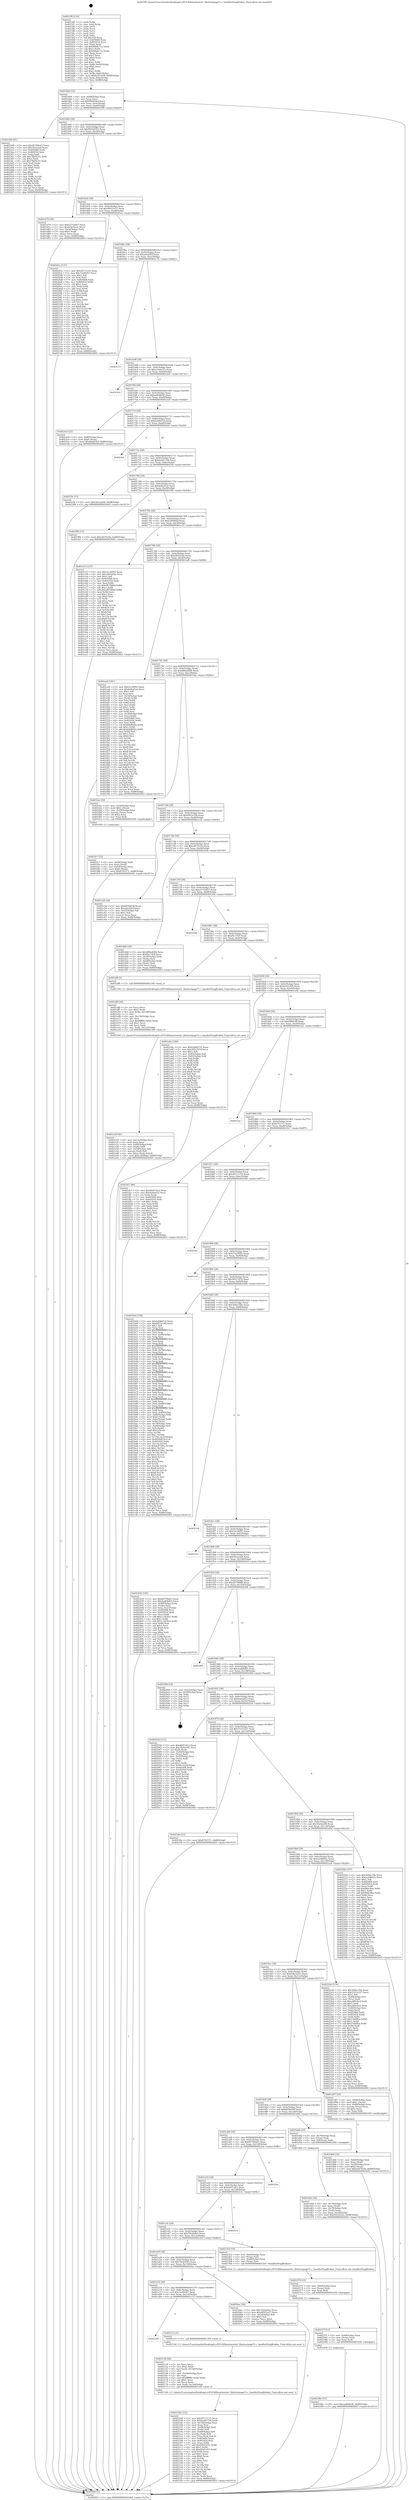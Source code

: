 digraph "0x4015f0" {
  label = "0x4015f0 (/mnt/c/Users/mathe/Desktop/tcc/POCII/binaries/extr_libuitestpage7c.c_handlerDragBroken_Final-ollvm.out::main(0))"
  labelloc = "t"
  node[shape=record]

  Entry [label="",width=0.3,height=0.3,shape=circle,fillcolor=black,style=filled]
  "0x401664" [label="{
     0x401664 [32]\l
     | [instrs]\l
     &nbsp;&nbsp;0x401664 \<+6\>: mov -0x88(%rbp),%eax\l
     &nbsp;&nbsp;0x40166a \<+2\>: mov %eax,%ecx\l
     &nbsp;&nbsp;0x40166c \<+6\>: sub $0x90dd3dcf,%ecx\l
     &nbsp;&nbsp;0x401672 \<+6\>: mov %eax,-0x9c(%rbp)\l
     &nbsp;&nbsp;0x401678 \<+6\>: mov %ecx,-0xa0(%rbp)\l
     &nbsp;&nbsp;0x40167e \<+6\>: je 00000000004023d9 \<main+0xde9\>\l
  }"]
  "0x4023d9" [label="{
     0x4023d9 [91]\l
     | [instrs]\l
     &nbsp;&nbsp;0x4023d9 \<+5\>: mov $0x6b709a43,%eax\l
     &nbsp;&nbsp;0x4023de \<+5\>: mov $0x3fcee2e6,%ecx\l
     &nbsp;&nbsp;0x4023e3 \<+7\>: mov 0x405068,%edx\l
     &nbsp;&nbsp;0x4023ea \<+7\>: mov 0x405054,%esi\l
     &nbsp;&nbsp;0x4023f1 \<+2\>: mov %edx,%edi\l
     &nbsp;&nbsp;0x4023f3 \<+6\>: add $0x7fb09c51,%edi\l
     &nbsp;&nbsp;0x4023f9 \<+3\>: sub $0x1,%edi\l
     &nbsp;&nbsp;0x4023fc \<+6\>: sub $0x7fb09c51,%edi\l
     &nbsp;&nbsp;0x402402 \<+3\>: imul %edi,%edx\l
     &nbsp;&nbsp;0x402405 \<+3\>: and $0x1,%edx\l
     &nbsp;&nbsp;0x402408 \<+3\>: cmp $0x0,%edx\l
     &nbsp;&nbsp;0x40240b \<+4\>: sete %r8b\l
     &nbsp;&nbsp;0x40240f \<+3\>: cmp $0xa,%esi\l
     &nbsp;&nbsp;0x402412 \<+4\>: setl %r9b\l
     &nbsp;&nbsp;0x402416 \<+3\>: mov %r8b,%r10b\l
     &nbsp;&nbsp;0x402419 \<+3\>: and %r9b,%r10b\l
     &nbsp;&nbsp;0x40241c \<+3\>: xor %r9b,%r8b\l
     &nbsp;&nbsp;0x40241f \<+3\>: or %r8b,%r10b\l
     &nbsp;&nbsp;0x402422 \<+4\>: test $0x1,%r10b\l
     &nbsp;&nbsp;0x402426 \<+3\>: cmovne %ecx,%eax\l
     &nbsp;&nbsp;0x402429 \<+6\>: mov %eax,-0x88(%rbp)\l
     &nbsp;&nbsp;0x40242f \<+5\>: jmp 0000000000402603 \<main+0x1013\>\l
  }"]
  "0x401684" [label="{
     0x401684 [28]\l
     | [instrs]\l
     &nbsp;&nbsp;0x401684 \<+5\>: jmp 0000000000401689 \<main+0x99\>\l
     &nbsp;&nbsp;0x401689 \<+6\>: mov -0x9c(%rbp),%eax\l
     &nbsp;&nbsp;0x40168f \<+5\>: sub $0x9422d322,%eax\l
     &nbsp;&nbsp;0x401694 \<+6\>: mov %eax,-0xa4(%rbp)\l
     &nbsp;&nbsp;0x40169a \<+6\>: je 0000000000401d79 \<main+0x789\>\l
  }"]
  Exit [label="",width=0.3,height=0.3,shape=circle,fillcolor=black,style=filled,peripheries=2]
  "0x401d79" [label="{
     0x401d79 [30]\l
     | [instrs]\l
     &nbsp;&nbsp;0x401d79 \<+5\>: mov $0xe571b857,%eax\l
     &nbsp;&nbsp;0x401d7e \<+5\>: mov $0x63b32e2c,%ecx\l
     &nbsp;&nbsp;0x401d83 \<+3\>: mov -0x34(%rbp),%edx\l
     &nbsp;&nbsp;0x401d86 \<+3\>: cmp $0x0,%edx\l
     &nbsp;&nbsp;0x401d89 \<+3\>: cmove %ecx,%eax\l
     &nbsp;&nbsp;0x401d8c \<+6\>: mov %eax,-0x88(%rbp)\l
     &nbsp;&nbsp;0x401d92 \<+5\>: jmp 0000000000402603 \<main+0x1013\>\l
  }"]
  "0x4016a0" [label="{
     0x4016a0 [28]\l
     | [instrs]\l
     &nbsp;&nbsp;0x4016a0 \<+5\>: jmp 00000000004016a5 \<main+0xb5\>\l
     &nbsp;&nbsp;0x4016a5 \<+6\>: mov -0x9c(%rbp),%eax\l
     &nbsp;&nbsp;0x4016ab \<+5\>: sub $0x98352a37,%eax\l
     &nbsp;&nbsp;0x4016b0 \<+6\>: mov %eax,-0xa8(%rbp)\l
     &nbsp;&nbsp;0x4016b6 \<+6\>: je 00000000004020ca \<main+0xada\>\l
  }"]
  "0x40238e" [label="{
     0x40238e [15]\l
     | [instrs]\l
     &nbsp;&nbsp;0x40238e \<+10\>: movl $0xae804b36,-0x88(%rbp)\l
     &nbsp;&nbsp;0x402398 \<+5\>: jmp 0000000000402603 \<main+0x1013\>\l
  }"]
  "0x4020ca" [label="{
     0x4020ca [137]\l
     | [instrs]\l
     &nbsp;&nbsp;0x4020ca \<+5\>: mov $0x20111c10,%eax\l
     &nbsp;&nbsp;0x4020cf \<+5\>: mov $0x7ec802b7,%ecx\l
     &nbsp;&nbsp;0x4020d4 \<+2\>: mov $0x1,%dl\l
     &nbsp;&nbsp;0x4020d6 \<+2\>: xor %esi,%esi\l
     &nbsp;&nbsp;0x4020d8 \<+7\>: mov 0x405068,%edi\l
     &nbsp;&nbsp;0x4020df \<+8\>: mov 0x405054,%r8d\l
     &nbsp;&nbsp;0x4020e7 \<+3\>: sub $0x1,%esi\l
     &nbsp;&nbsp;0x4020ea \<+3\>: mov %edi,%r9d\l
     &nbsp;&nbsp;0x4020ed \<+3\>: add %esi,%r9d\l
     &nbsp;&nbsp;0x4020f0 \<+4\>: imul %r9d,%edi\l
     &nbsp;&nbsp;0x4020f4 \<+3\>: and $0x1,%edi\l
     &nbsp;&nbsp;0x4020f7 \<+3\>: cmp $0x0,%edi\l
     &nbsp;&nbsp;0x4020fa \<+4\>: sete %r10b\l
     &nbsp;&nbsp;0x4020fe \<+4\>: cmp $0xa,%r8d\l
     &nbsp;&nbsp;0x402102 \<+4\>: setl %r11b\l
     &nbsp;&nbsp;0x402106 \<+3\>: mov %r10b,%bl\l
     &nbsp;&nbsp;0x402109 \<+3\>: xor $0xff,%bl\l
     &nbsp;&nbsp;0x40210c \<+3\>: mov %r11b,%r14b\l
     &nbsp;&nbsp;0x40210f \<+4\>: xor $0xff,%r14b\l
     &nbsp;&nbsp;0x402113 \<+3\>: xor $0x1,%dl\l
     &nbsp;&nbsp;0x402116 \<+3\>: mov %bl,%r15b\l
     &nbsp;&nbsp;0x402119 \<+4\>: and $0xff,%r15b\l
     &nbsp;&nbsp;0x40211d \<+3\>: and %dl,%r10b\l
     &nbsp;&nbsp;0x402120 \<+3\>: mov %r14b,%r12b\l
     &nbsp;&nbsp;0x402123 \<+4\>: and $0xff,%r12b\l
     &nbsp;&nbsp;0x402127 \<+3\>: and %dl,%r11b\l
     &nbsp;&nbsp;0x40212a \<+3\>: or %r10b,%r15b\l
     &nbsp;&nbsp;0x40212d \<+3\>: or %r11b,%r12b\l
     &nbsp;&nbsp;0x402130 \<+3\>: xor %r12b,%r15b\l
     &nbsp;&nbsp;0x402133 \<+3\>: or %r14b,%bl\l
     &nbsp;&nbsp;0x402136 \<+3\>: xor $0xff,%bl\l
     &nbsp;&nbsp;0x402139 \<+3\>: or $0x1,%dl\l
     &nbsp;&nbsp;0x40213c \<+2\>: and %dl,%bl\l
     &nbsp;&nbsp;0x40213e \<+3\>: or %bl,%r15b\l
     &nbsp;&nbsp;0x402141 \<+4\>: test $0x1,%r15b\l
     &nbsp;&nbsp;0x402145 \<+3\>: cmovne %ecx,%eax\l
     &nbsp;&nbsp;0x402148 \<+6\>: mov %eax,-0x88(%rbp)\l
     &nbsp;&nbsp;0x40214e \<+5\>: jmp 0000000000402603 \<main+0x1013\>\l
  }"]
  "0x4016bc" [label="{
     0x4016bc [28]\l
     | [instrs]\l
     &nbsp;&nbsp;0x4016bc \<+5\>: jmp 00000000004016c1 \<main+0xd1\>\l
     &nbsp;&nbsp;0x4016c1 \<+6\>: mov -0x9c(%rbp),%eax\l
     &nbsp;&nbsp;0x4016c7 \<+5\>: sub $0xa0cd2fcf,%eax\l
     &nbsp;&nbsp;0x4016cc \<+6\>: mov %eax,-0xac(%rbp)\l
     &nbsp;&nbsp;0x4016d2 \<+6\>: je 0000000000401c72 \<main+0x682\>\l
  }"]
  "0x40237f" [label="{
     0x40237f [15]\l
     | [instrs]\l
     &nbsp;&nbsp;0x40237f \<+4\>: mov -0x48(%rbp),%rax\l
     &nbsp;&nbsp;0x402383 \<+3\>: mov (%rax),%rax\l
     &nbsp;&nbsp;0x402386 \<+3\>: mov %rax,%rdi\l
     &nbsp;&nbsp;0x402389 \<+5\>: call 0000000000401030 \<free@plt\>\l
     | [calls]\l
     &nbsp;&nbsp;0x401030 \{1\} (unknown)\l
  }"]
  "0x401c72" [label="{
     0x401c72\l
  }", style=dashed]
  "0x4016d8" [label="{
     0x4016d8 [28]\l
     | [instrs]\l
     &nbsp;&nbsp;0x4016d8 \<+5\>: jmp 00000000004016dd \<main+0xed\>\l
     &nbsp;&nbsp;0x4016dd \<+6\>: mov -0x9c(%rbp),%eax\l
     &nbsp;&nbsp;0x4016e3 \<+5\>: sub $0xa1b9a3c5,%eax\l
     &nbsp;&nbsp;0x4016e8 \<+6\>: mov %eax,-0xb0(%rbp)\l
     &nbsp;&nbsp;0x4016ee \<+6\>: je 0000000000401d3c \<main+0x74c\>\l
  }"]
  "0x402370" [label="{
     0x402370 [15]\l
     | [instrs]\l
     &nbsp;&nbsp;0x402370 \<+4\>: mov -0x60(%rbp),%rax\l
     &nbsp;&nbsp;0x402374 \<+3\>: mov (%rax),%rax\l
     &nbsp;&nbsp;0x402377 \<+3\>: mov %rax,%rdi\l
     &nbsp;&nbsp;0x40237a \<+5\>: call 0000000000401030 \<free@plt\>\l
     | [calls]\l
     &nbsp;&nbsp;0x401030 \{1\} (unknown)\l
  }"]
  "0x401d3c" [label="{
     0x401d3c\l
  }", style=dashed]
  "0x4016f4" [label="{
     0x4016f4 [28]\l
     | [instrs]\l
     &nbsp;&nbsp;0x4016f4 \<+5\>: jmp 00000000004016f9 \<main+0x109\>\l
     &nbsp;&nbsp;0x4016f9 \<+6\>: mov -0x9c(%rbp),%eax\l
     &nbsp;&nbsp;0x4016ff \<+5\>: sub $0xae804b36,%eax\l
     &nbsp;&nbsp;0x401704 \<+6\>: mov %eax,-0xb4(%rbp)\l
     &nbsp;&nbsp;0x40170a \<+6\>: je 00000000004023c0 \<main+0xdd0\>\l
  }"]
  "0x402184" [label="{
     0x402184 [122]\l
     | [instrs]\l
     &nbsp;&nbsp;0x402184 \<+5\>: mov $0x20111c10,%ecx\l
     &nbsp;&nbsp;0x402189 \<+5\>: mov $0xba441194,%edx\l
     &nbsp;&nbsp;0x40218e \<+6\>: mov -0x144(%rbp),%esi\l
     &nbsp;&nbsp;0x402194 \<+3\>: imul %eax,%esi\l
     &nbsp;&nbsp;0x402197 \<+4\>: mov -0x48(%rbp),%rdi\l
     &nbsp;&nbsp;0x40219b \<+3\>: mov (%rdi),%rdi\l
     &nbsp;&nbsp;0x40219e \<+4\>: mov -0x40(%rbp),%r8\l
     &nbsp;&nbsp;0x4021a2 \<+3\>: movslq (%r8),%r8\l
     &nbsp;&nbsp;0x4021a5 \<+4\>: mov %esi,(%rdi,%r8,4)\l
     &nbsp;&nbsp;0x4021a9 \<+7\>: mov 0x405068,%eax\l
     &nbsp;&nbsp;0x4021b0 \<+7\>: mov 0x405054,%esi\l
     &nbsp;&nbsp;0x4021b7 \<+3\>: mov %eax,%r9d\l
     &nbsp;&nbsp;0x4021ba \<+7\>: add $0xfd543331,%r9d\l
     &nbsp;&nbsp;0x4021c1 \<+4\>: sub $0x1,%r9d\l
     &nbsp;&nbsp;0x4021c5 \<+7\>: sub $0xfd543331,%r9d\l
     &nbsp;&nbsp;0x4021cc \<+4\>: imul %r9d,%eax\l
     &nbsp;&nbsp;0x4021d0 \<+3\>: and $0x1,%eax\l
     &nbsp;&nbsp;0x4021d3 \<+3\>: cmp $0x0,%eax\l
     &nbsp;&nbsp;0x4021d6 \<+4\>: sete %r10b\l
     &nbsp;&nbsp;0x4021da \<+3\>: cmp $0xa,%esi\l
     &nbsp;&nbsp;0x4021dd \<+4\>: setl %r11b\l
     &nbsp;&nbsp;0x4021e1 \<+3\>: mov %r10b,%bl\l
     &nbsp;&nbsp;0x4021e4 \<+3\>: and %r11b,%bl\l
     &nbsp;&nbsp;0x4021e7 \<+3\>: xor %r11b,%r10b\l
     &nbsp;&nbsp;0x4021ea \<+3\>: or %r10b,%bl\l
     &nbsp;&nbsp;0x4021ed \<+3\>: test $0x1,%bl\l
     &nbsp;&nbsp;0x4021f0 \<+3\>: cmovne %edx,%ecx\l
     &nbsp;&nbsp;0x4021f3 \<+6\>: mov %ecx,-0x88(%rbp)\l
     &nbsp;&nbsp;0x4021f9 \<+5\>: jmp 0000000000402603 \<main+0x1013\>\l
  }"]
  "0x4023c0" [label="{
     0x4023c0 [25]\l
     | [instrs]\l
     &nbsp;&nbsp;0x4023c0 \<+4\>: mov -0x80(%rbp),%rax\l
     &nbsp;&nbsp;0x4023c4 \<+6\>: movl $0x0,(%rax)\l
     &nbsp;&nbsp;0x4023ca \<+10\>: movl $0x90dd3dcf,-0x88(%rbp)\l
     &nbsp;&nbsp;0x4023d4 \<+5\>: jmp 0000000000402603 \<main+0x1013\>\l
  }"]
  "0x401710" [label="{
     0x401710 [28]\l
     | [instrs]\l
     &nbsp;&nbsp;0x401710 \<+5\>: jmp 0000000000401715 \<main+0x125\>\l
     &nbsp;&nbsp;0x401715 \<+6\>: mov -0x9c(%rbp),%eax\l
     &nbsp;&nbsp;0x40171b \<+5\>: sub $0xb2b8d7c0,%eax\l
     &nbsp;&nbsp;0x401720 \<+6\>: mov %eax,-0xb8(%rbp)\l
     &nbsp;&nbsp;0x401726 \<+6\>: je 00000000004024af \<main+0xebf\>\l
  }"]
  "0x402158" [label="{
     0x402158 [44]\l
     | [instrs]\l
     &nbsp;&nbsp;0x402158 \<+2\>: xor %ecx,%ecx\l
     &nbsp;&nbsp;0x40215a \<+5\>: mov $0x2,%edx\l
     &nbsp;&nbsp;0x40215f \<+6\>: mov %edx,-0x140(%rbp)\l
     &nbsp;&nbsp;0x402165 \<+1\>: cltd\l
     &nbsp;&nbsp;0x402166 \<+6\>: mov -0x140(%rbp),%esi\l
     &nbsp;&nbsp;0x40216c \<+2\>: idiv %esi\l
     &nbsp;&nbsp;0x40216e \<+6\>: imul $0xfffffffe,%edx,%edx\l
     &nbsp;&nbsp;0x402174 \<+3\>: sub $0x1,%ecx\l
     &nbsp;&nbsp;0x402177 \<+2\>: sub %ecx,%edx\l
     &nbsp;&nbsp;0x402179 \<+6\>: mov %edx,-0x144(%rbp)\l
     &nbsp;&nbsp;0x40217f \<+5\>: call 0000000000401160 \<next_i\>\l
     | [calls]\l
     &nbsp;&nbsp;0x401160 \{1\} (/mnt/c/Users/mathe/Desktop/tcc/POCII/binaries/extr_libuitestpage7c.c_handlerDragBroken_Final-ollvm.out::next_i)\l
  }"]
  "0x4024af" [label="{
     0x4024af\l
  }", style=dashed]
  "0x40172c" [label="{
     0x40172c [28]\l
     | [instrs]\l
     &nbsp;&nbsp;0x40172c \<+5\>: jmp 0000000000401731 \<main+0x141\>\l
     &nbsp;&nbsp;0x401731 \<+6\>: mov -0x9c(%rbp),%eax\l
     &nbsp;&nbsp;0x401737 \<+5\>: sub $0xba441194,%eax\l
     &nbsp;&nbsp;0x40173c \<+6\>: mov %eax,-0xbc(%rbp)\l
     &nbsp;&nbsp;0x401742 \<+6\>: je 00000000004021fe \<main+0xc0e\>\l
  }"]
  "0x401a90" [label="{
     0x401a90\l
  }", style=dashed]
  "0x4021fe" [label="{
     0x4021fe [15]\l
     | [instrs]\l
     &nbsp;&nbsp;0x4021fe \<+10\>: movl $0x56e5ad38,-0x88(%rbp)\l
     &nbsp;&nbsp;0x402208 \<+5\>: jmp 0000000000402603 \<main+0x1013\>\l
  }"]
  "0x401748" [label="{
     0x401748 [28]\l
     | [instrs]\l
     &nbsp;&nbsp;0x401748 \<+5\>: jmp 000000000040174d \<main+0x15d\>\l
     &nbsp;&nbsp;0x40174d \<+6\>: mov -0x9c(%rbp),%eax\l
     &nbsp;&nbsp;0x401753 \<+5\>: sub $0xbc8cd1ae,%eax\l
     &nbsp;&nbsp;0x401758 \<+6\>: mov %eax,-0xc0(%rbp)\l
     &nbsp;&nbsp;0x40175e \<+6\>: je 0000000000401f9b \<main+0x9ab\>\l
  }"]
  "0x402153" [label="{
     0x402153 [5]\l
     | [instrs]\l
     &nbsp;&nbsp;0x402153 \<+5\>: call 0000000000401160 \<next_i\>\l
     | [calls]\l
     &nbsp;&nbsp;0x401160 \{1\} (/mnt/c/Users/mathe/Desktop/tcc/POCII/binaries/extr_libuitestpage7c.c_handlerDragBroken_Final-ollvm.out::next_i)\l
  }"]
  "0x401f9b" [label="{
     0x401f9b [15]\l
     | [instrs]\l
     &nbsp;&nbsp;0x401f9b \<+10\>: movl $0xe4476c0a,-0x88(%rbp)\l
     &nbsp;&nbsp;0x401fa5 \<+5\>: jmp 0000000000402603 \<main+0x1013\>\l
  }"]
  "0x401764" [label="{
     0x401764 [28]\l
     | [instrs]\l
     &nbsp;&nbsp;0x401764 \<+5\>: jmp 0000000000401769 \<main+0x179\>\l
     &nbsp;&nbsp;0x401769 \<+6\>: mov -0x9c(%rbp),%eax\l
     &nbsp;&nbsp;0x40176f \<+5\>: sub $0xc2838daf,%eax\l
     &nbsp;&nbsp;0x401774 \<+6\>: mov %eax,-0xc4(%rbp)\l
     &nbsp;&nbsp;0x40177a \<+6\>: je 0000000000401e53 \<main+0x863\>\l
  }"]
  "0x401a74" [label="{
     0x401a74 [28]\l
     | [instrs]\l
     &nbsp;&nbsp;0x401a74 \<+5\>: jmp 0000000000401a79 \<main+0x489\>\l
     &nbsp;&nbsp;0x401a79 \<+6\>: mov -0x9c(%rbp),%eax\l
     &nbsp;&nbsp;0x401a7f \<+5\>: sub $0x7ec802b7,%eax\l
     &nbsp;&nbsp;0x401a84 \<+6\>: mov %eax,-0x134(%rbp)\l
     &nbsp;&nbsp;0x401a8a \<+6\>: je 0000000000402153 \<main+0xb63\>\l
  }"]
  "0x401e53" [label="{
     0x401e53 [147]\l
     | [instrs]\l
     &nbsp;&nbsp;0x401e53 \<+5\>: mov $0x3cc26f93,%eax\l
     &nbsp;&nbsp;0x401e58 \<+5\>: mov $0xc665dc9a,%ecx\l
     &nbsp;&nbsp;0x401e5d \<+2\>: mov $0x1,%dl\l
     &nbsp;&nbsp;0x401e5f \<+7\>: mov 0x405068,%esi\l
     &nbsp;&nbsp;0x401e66 \<+7\>: mov 0x405054,%edi\l
     &nbsp;&nbsp;0x401e6d \<+3\>: mov %esi,%r8d\l
     &nbsp;&nbsp;0x401e70 \<+7\>: sub $0xaf67986d,%r8d\l
     &nbsp;&nbsp;0x401e77 \<+4\>: sub $0x1,%r8d\l
     &nbsp;&nbsp;0x401e7b \<+7\>: add $0xaf67986d,%r8d\l
     &nbsp;&nbsp;0x401e82 \<+4\>: imul %r8d,%esi\l
     &nbsp;&nbsp;0x401e86 \<+3\>: and $0x1,%esi\l
     &nbsp;&nbsp;0x401e89 \<+3\>: cmp $0x0,%esi\l
     &nbsp;&nbsp;0x401e8c \<+4\>: sete %r9b\l
     &nbsp;&nbsp;0x401e90 \<+3\>: cmp $0xa,%edi\l
     &nbsp;&nbsp;0x401e93 \<+4\>: setl %r10b\l
     &nbsp;&nbsp;0x401e97 \<+3\>: mov %r9b,%r11b\l
     &nbsp;&nbsp;0x401e9a \<+4\>: xor $0xff,%r11b\l
     &nbsp;&nbsp;0x401e9e \<+3\>: mov %r10b,%bl\l
     &nbsp;&nbsp;0x401ea1 \<+3\>: xor $0xff,%bl\l
     &nbsp;&nbsp;0x401ea4 \<+3\>: xor $0x1,%dl\l
     &nbsp;&nbsp;0x401ea7 \<+3\>: mov %r11b,%r14b\l
     &nbsp;&nbsp;0x401eaa \<+4\>: and $0xff,%r14b\l
     &nbsp;&nbsp;0x401eae \<+3\>: and %dl,%r9b\l
     &nbsp;&nbsp;0x401eb1 \<+3\>: mov %bl,%r15b\l
     &nbsp;&nbsp;0x401eb4 \<+4\>: and $0xff,%r15b\l
     &nbsp;&nbsp;0x401eb8 \<+3\>: and %dl,%r10b\l
     &nbsp;&nbsp;0x401ebb \<+3\>: or %r9b,%r14b\l
     &nbsp;&nbsp;0x401ebe \<+3\>: or %r10b,%r15b\l
     &nbsp;&nbsp;0x401ec1 \<+3\>: xor %r15b,%r14b\l
     &nbsp;&nbsp;0x401ec4 \<+3\>: or %bl,%r11b\l
     &nbsp;&nbsp;0x401ec7 \<+4\>: xor $0xff,%r11b\l
     &nbsp;&nbsp;0x401ecb \<+3\>: or $0x1,%dl\l
     &nbsp;&nbsp;0x401ece \<+3\>: and %dl,%r11b\l
     &nbsp;&nbsp;0x401ed1 \<+3\>: or %r11b,%r14b\l
     &nbsp;&nbsp;0x401ed4 \<+4\>: test $0x1,%r14b\l
     &nbsp;&nbsp;0x401ed8 \<+3\>: cmovne %ecx,%eax\l
     &nbsp;&nbsp;0x401edb \<+6\>: mov %eax,-0x88(%rbp)\l
     &nbsp;&nbsp;0x401ee1 \<+5\>: jmp 0000000000402603 \<main+0x1013\>\l
  }"]
  "0x401780" [label="{
     0x401780 [28]\l
     | [instrs]\l
     &nbsp;&nbsp;0x401780 \<+5\>: jmp 0000000000401785 \<main+0x195\>\l
     &nbsp;&nbsp;0x401785 \<+6\>: mov -0x9c(%rbp),%eax\l
     &nbsp;&nbsp;0x40178b \<+5\>: sub $0xc665dc9a,%eax\l
     &nbsp;&nbsp;0x401790 \<+6\>: mov %eax,-0xc8(%rbp)\l
     &nbsp;&nbsp;0x401796 \<+6\>: je 0000000000401ee6 \<main+0x8f6\>\l
  }"]
  "0x4020ac" [label="{
     0x4020ac [30]\l
     | [instrs]\l
     &nbsp;&nbsp;0x4020ac \<+5\>: mov $0x702d2de2,%eax\l
     &nbsp;&nbsp;0x4020b1 \<+5\>: mov $0x98352a37,%ecx\l
     &nbsp;&nbsp;0x4020b6 \<+3\>: mov -0x2d(%rbp),%dl\l
     &nbsp;&nbsp;0x4020b9 \<+3\>: test $0x1,%dl\l
     &nbsp;&nbsp;0x4020bc \<+3\>: cmovne %ecx,%eax\l
     &nbsp;&nbsp;0x4020bf \<+6\>: mov %eax,-0x88(%rbp)\l
     &nbsp;&nbsp;0x4020c5 \<+5\>: jmp 0000000000402603 \<main+0x1013\>\l
  }"]
  "0x401ee6" [label="{
     0x401ee6 [181]\l
     | [instrs]\l
     &nbsp;&nbsp;0x401ee6 \<+5\>: mov $0x3cc26f93,%eax\l
     &nbsp;&nbsp;0x401eeb \<+5\>: mov $0xbc8cd1ae,%ecx\l
     &nbsp;&nbsp;0x401ef0 \<+2\>: mov $0x1,%dl\l
     &nbsp;&nbsp;0x401ef2 \<+2\>: xor %esi,%esi\l
     &nbsp;&nbsp;0x401ef4 \<+4\>: mov -0x58(%rbp),%rdi\l
     &nbsp;&nbsp;0x401ef8 \<+3\>: mov (%rdi),%r8d\l
     &nbsp;&nbsp;0x401efb \<+3\>: mov %esi,%r9d\l
     &nbsp;&nbsp;0x401efe \<+3\>: sub %r8d,%r9d\l
     &nbsp;&nbsp;0x401f01 \<+3\>: mov %esi,%r8d\l
     &nbsp;&nbsp;0x401f04 \<+4\>: sub $0x1,%r8d\l
     &nbsp;&nbsp;0x401f08 \<+3\>: add %r8d,%r9d\l
     &nbsp;&nbsp;0x401f0b \<+3\>: sub %r9d,%esi\l
     &nbsp;&nbsp;0x401f0e \<+4\>: mov -0x58(%rbp),%rdi\l
     &nbsp;&nbsp;0x401f12 \<+2\>: mov %esi,(%rdi)\l
     &nbsp;&nbsp;0x401f14 \<+7\>: mov 0x405068,%esi\l
     &nbsp;&nbsp;0x401f1b \<+8\>: mov 0x405054,%r8d\l
     &nbsp;&nbsp;0x401f23 \<+3\>: mov %esi,%r9d\l
     &nbsp;&nbsp;0x401f26 \<+7\>: sub $0xb4dfb5fa,%r9d\l
     &nbsp;&nbsp;0x401f2d \<+4\>: sub $0x1,%r9d\l
     &nbsp;&nbsp;0x401f31 \<+7\>: add $0xb4dfb5fa,%r9d\l
     &nbsp;&nbsp;0x401f38 \<+4\>: imul %r9d,%esi\l
     &nbsp;&nbsp;0x401f3c \<+3\>: and $0x1,%esi\l
     &nbsp;&nbsp;0x401f3f \<+3\>: cmp $0x0,%esi\l
     &nbsp;&nbsp;0x401f42 \<+4\>: sete %r10b\l
     &nbsp;&nbsp;0x401f46 \<+4\>: cmp $0xa,%r8d\l
     &nbsp;&nbsp;0x401f4a \<+4\>: setl %r11b\l
     &nbsp;&nbsp;0x401f4e \<+3\>: mov %r10b,%bl\l
     &nbsp;&nbsp;0x401f51 \<+3\>: xor $0xff,%bl\l
     &nbsp;&nbsp;0x401f54 \<+3\>: mov %r11b,%r14b\l
     &nbsp;&nbsp;0x401f57 \<+4\>: xor $0xff,%r14b\l
     &nbsp;&nbsp;0x401f5b \<+3\>: xor $0x1,%dl\l
     &nbsp;&nbsp;0x401f5e \<+3\>: mov %bl,%r15b\l
     &nbsp;&nbsp;0x401f61 \<+4\>: and $0xff,%r15b\l
     &nbsp;&nbsp;0x401f65 \<+3\>: and %dl,%r10b\l
     &nbsp;&nbsp;0x401f68 \<+3\>: mov %r14b,%r12b\l
     &nbsp;&nbsp;0x401f6b \<+4\>: and $0xff,%r12b\l
     &nbsp;&nbsp;0x401f6f \<+3\>: and %dl,%r11b\l
     &nbsp;&nbsp;0x401f72 \<+3\>: or %r10b,%r15b\l
     &nbsp;&nbsp;0x401f75 \<+3\>: or %r11b,%r12b\l
     &nbsp;&nbsp;0x401f78 \<+3\>: xor %r12b,%r15b\l
     &nbsp;&nbsp;0x401f7b \<+3\>: or %r14b,%bl\l
     &nbsp;&nbsp;0x401f7e \<+3\>: xor $0xff,%bl\l
     &nbsp;&nbsp;0x401f81 \<+3\>: or $0x1,%dl\l
     &nbsp;&nbsp;0x401f84 \<+2\>: and %dl,%bl\l
     &nbsp;&nbsp;0x401f86 \<+3\>: or %bl,%r15b\l
     &nbsp;&nbsp;0x401f89 \<+4\>: test $0x1,%r15b\l
     &nbsp;&nbsp;0x401f8d \<+3\>: cmovne %ecx,%eax\l
     &nbsp;&nbsp;0x401f90 \<+6\>: mov %eax,-0x88(%rbp)\l
     &nbsp;&nbsp;0x401f96 \<+5\>: jmp 0000000000402603 \<main+0x1013\>\l
  }"]
  "0x40179c" [label="{
     0x40179c [28]\l
     | [instrs]\l
     &nbsp;&nbsp;0x40179c \<+5\>: jmp 00000000004017a1 \<main+0x1b1\>\l
     &nbsp;&nbsp;0x4017a1 \<+6\>: mov -0x9c(%rbp),%eax\l
     &nbsp;&nbsp;0x4017a7 \<+5\>: sub $0xd89a4684,%eax\l
     &nbsp;&nbsp;0x4017ac \<+6\>: mov %eax,-0xcc(%rbp)\l
     &nbsp;&nbsp;0x4017b2 \<+6\>: je 0000000000401faa \<main+0x9ba\>\l
  }"]
  "0x401a58" [label="{
     0x401a58 [28]\l
     | [instrs]\l
     &nbsp;&nbsp;0x401a58 \<+5\>: jmp 0000000000401a5d \<main+0x46d\>\l
     &nbsp;&nbsp;0x401a5d \<+6\>: mov -0x9c(%rbp),%eax\l
     &nbsp;&nbsp;0x401a63 \<+5\>: sub $0x76cb5545,%eax\l
     &nbsp;&nbsp;0x401a68 \<+6\>: mov %eax,-0x130(%rbp)\l
     &nbsp;&nbsp;0x401a6e \<+6\>: je 00000000004020ac \<main+0xabc\>\l
  }"]
  "0x401faa" [label="{
     0x401faa [29]\l
     | [instrs]\l
     &nbsp;&nbsp;0x401faa \<+4\>: mov -0x50(%rbp),%rax\l
     &nbsp;&nbsp;0x401fae \<+6\>: movl $0x1,(%rax)\l
     &nbsp;&nbsp;0x401fb4 \<+4\>: mov -0x50(%rbp),%rax\l
     &nbsp;&nbsp;0x401fb8 \<+3\>: movslq (%rax),%rax\l
     &nbsp;&nbsp;0x401fbb \<+4\>: shl $0x2,%rax\l
     &nbsp;&nbsp;0x401fbf \<+3\>: mov %rax,%rdi\l
     &nbsp;&nbsp;0x401fc2 \<+5\>: call 0000000000401050 \<malloc@plt\>\l
     | [calls]\l
     &nbsp;&nbsp;0x401050 \{1\} (unknown)\l
  }"]
  "0x4017b8" [label="{
     0x4017b8 [28]\l
     | [instrs]\l
     &nbsp;&nbsp;0x4017b8 \<+5\>: jmp 00000000004017bd \<main+0x1cd\>\l
     &nbsp;&nbsp;0x4017bd \<+6\>: mov -0x9c(%rbp),%eax\l
     &nbsp;&nbsp;0x4017c3 \<+5\>: sub $0xd953c19b,%eax\l
     &nbsp;&nbsp;0x4017c8 \<+6\>: mov %eax,-0xd0(%rbp)\l
     &nbsp;&nbsp;0x4017ce \<+6\>: je 0000000000401c54 \<main+0x664\>\l
  }"]
  "0x40235d" [label="{
     0x40235d [19]\l
     | [instrs]\l
     &nbsp;&nbsp;0x40235d \<+4\>: mov -0x60(%rbp),%rax\l
     &nbsp;&nbsp;0x402361 \<+3\>: mov (%rax),%rdi\l
     &nbsp;&nbsp;0x402364 \<+4\>: mov -0x48(%rbp),%rax\l
     &nbsp;&nbsp;0x402368 \<+3\>: mov (%rax),%rsi\l
     &nbsp;&nbsp;0x40236b \<+5\>: call 00000000004015e0 \<handlerDragBroken\>\l
     | [calls]\l
     &nbsp;&nbsp;0x4015e0 \{1\} (/mnt/c/Users/mathe/Desktop/tcc/POCII/binaries/extr_libuitestpage7c.c_handlerDragBroken_Final-ollvm.out::handlerDragBroken)\l
  }"]
  "0x401c54" [label="{
     0x401c54 [30]\l
     | [instrs]\l
     &nbsp;&nbsp;0x401c54 \<+5\>: mov $0x6839d18f,%eax\l
     &nbsp;&nbsp;0x401c59 \<+5\>: mov $0xa0cd2fcf,%ecx\l
     &nbsp;&nbsp;0x401c5e \<+3\>: mov -0x35(%rbp),%dl\l
     &nbsp;&nbsp;0x401c61 \<+3\>: test $0x1,%dl\l
     &nbsp;&nbsp;0x401c64 \<+3\>: cmovne %ecx,%eax\l
     &nbsp;&nbsp;0x401c67 \<+6\>: mov %eax,-0x88(%rbp)\l
     &nbsp;&nbsp;0x401c6d \<+5\>: jmp 0000000000402603 \<main+0x1013\>\l
  }"]
  "0x4017d4" [label="{
     0x4017d4 [28]\l
     | [instrs]\l
     &nbsp;&nbsp;0x4017d4 \<+5\>: jmp 00000000004017d9 \<main+0x1e9\>\l
     &nbsp;&nbsp;0x4017d9 \<+6\>: mov -0x9c(%rbp),%eax\l
     &nbsp;&nbsp;0x4017df \<+5\>: sub $0xe4476c0a,%eax\l
     &nbsp;&nbsp;0x4017e4 \<+6\>: mov %eax,-0xd4(%rbp)\l
     &nbsp;&nbsp;0x4017ea \<+6\>: je 0000000000401dd4 \<main+0x7e4\>\l
  }"]
  "0x401a3c" [label="{
     0x401a3c [28]\l
     | [instrs]\l
     &nbsp;&nbsp;0x401a3c \<+5\>: jmp 0000000000401a41 \<main+0x451\>\l
     &nbsp;&nbsp;0x401a41 \<+6\>: mov -0x9c(%rbp),%eax\l
     &nbsp;&nbsp;0x401a47 \<+5\>: sub $0x702d2de2,%eax\l
     &nbsp;&nbsp;0x401a4c \<+6\>: mov %eax,-0x12c(%rbp)\l
     &nbsp;&nbsp;0x401a52 \<+6\>: je 000000000040235d \<main+0xd6d\>\l
  }"]
  "0x401dd4" [label="{
     0x401dd4 [36]\l
     | [instrs]\l
     &nbsp;&nbsp;0x401dd4 \<+5\>: mov $0xd89a4684,%eax\l
     &nbsp;&nbsp;0x401dd9 \<+5\>: mov $0xf9c73f2f,%ecx\l
     &nbsp;&nbsp;0x401dde \<+4\>: mov -0x58(%rbp),%rdx\l
     &nbsp;&nbsp;0x401de2 \<+2\>: mov (%rdx),%esi\l
     &nbsp;&nbsp;0x401de4 \<+4\>: mov -0x68(%rbp),%rdx\l
     &nbsp;&nbsp;0x401de8 \<+2\>: cmp (%rdx),%esi\l
     &nbsp;&nbsp;0x401dea \<+3\>: cmovl %ecx,%eax\l
     &nbsp;&nbsp;0x401ded \<+6\>: mov %eax,-0x88(%rbp)\l
     &nbsp;&nbsp;0x401df3 \<+5\>: jmp 0000000000402603 \<main+0x1013\>\l
  }"]
  "0x4017f0" [label="{
     0x4017f0 [28]\l
     | [instrs]\l
     &nbsp;&nbsp;0x4017f0 \<+5\>: jmp 00000000004017f5 \<main+0x205\>\l
     &nbsp;&nbsp;0x4017f5 \<+6\>: mov -0x9c(%rbp),%eax\l
     &nbsp;&nbsp;0x4017fb \<+5\>: sub $0xe571b857,%eax\l
     &nbsp;&nbsp;0x401800 \<+6\>: mov %eax,-0xd8(%rbp)\l
     &nbsp;&nbsp;0x401806 \<+6\>: je 000000000040239d \<main+0xdad\>\l
  }"]
  "0x40253c" [label="{
     0x40253c\l
  }", style=dashed]
  "0x40239d" [label="{
     0x40239d\l
  }", style=dashed]
  "0x40180c" [label="{
     0x40180c [28]\l
     | [instrs]\l
     &nbsp;&nbsp;0x40180c \<+5\>: jmp 0000000000401811 \<main+0x221\>\l
     &nbsp;&nbsp;0x401811 \<+6\>: mov -0x9c(%rbp),%eax\l
     &nbsp;&nbsp;0x401817 \<+5\>: sub $0xf9c73f2f,%eax\l
     &nbsp;&nbsp;0x40181c \<+6\>: mov %eax,-0xdc(%rbp)\l
     &nbsp;&nbsp;0x401822 \<+6\>: je 0000000000401df8 \<main+0x808\>\l
  }"]
  "0x401a20" [label="{
     0x401a20 [28]\l
     | [instrs]\l
     &nbsp;&nbsp;0x401a20 \<+5\>: jmp 0000000000401a25 \<main+0x435\>\l
     &nbsp;&nbsp;0x401a25 \<+6\>: mov -0x9c(%rbp),%eax\l
     &nbsp;&nbsp;0x401a2b \<+5\>: sub $0x6bd7c0c2,%eax\l
     &nbsp;&nbsp;0x401a30 \<+6\>: mov %eax,-0x128(%rbp)\l
     &nbsp;&nbsp;0x401a36 \<+6\>: je 000000000040253c \<main+0xf4c\>\l
  }"]
  "0x401df8" [label="{
     0x401df8 [5]\l
     | [instrs]\l
     &nbsp;&nbsp;0x401df8 \<+5\>: call 0000000000401160 \<next_i\>\l
     | [calls]\l
     &nbsp;&nbsp;0x401160 \{1\} (/mnt/c/Users/mathe/Desktop/tcc/POCII/binaries/extr_libuitestpage7c.c_handlerDragBroken_Final-ollvm.out::next_i)\l
  }"]
  "0x401828" [label="{
     0x401828 [28]\l
     | [instrs]\l
     &nbsp;&nbsp;0x401828 \<+5\>: jmp 000000000040182d \<main+0x23d\>\l
     &nbsp;&nbsp;0x40182d \<+6\>: mov -0x9c(%rbp),%eax\l
     &nbsp;&nbsp;0x401833 \<+5\>: sub $0xfe501d38,%eax\l
     &nbsp;&nbsp;0x401838 \<+6\>: mov %eax,-0xe0(%rbp)\l
     &nbsp;&nbsp;0x40183e \<+6\>: je 0000000000401a9a \<main+0x4aa\>\l
  }"]
  "0x4025ee" [label="{
     0x4025ee\l
  }", style=dashed]
  "0x401a9a" [label="{
     0x401a9a [106]\l
     | [instrs]\l
     &nbsp;&nbsp;0x401a9a \<+5\>: mov $0xb2b8d7c0,%eax\l
     &nbsp;&nbsp;0x401a9f \<+5\>: mov $0x28527d7d,%ecx\l
     &nbsp;&nbsp;0x401aa4 \<+2\>: mov $0x1,%dl\l
     &nbsp;&nbsp;0x401aa6 \<+7\>: mov -0x82(%rbp),%sil\l
     &nbsp;&nbsp;0x401aad \<+7\>: mov -0x81(%rbp),%dil\l
     &nbsp;&nbsp;0x401ab4 \<+3\>: mov %sil,%r8b\l
     &nbsp;&nbsp;0x401ab7 \<+4\>: xor $0xff,%r8b\l
     &nbsp;&nbsp;0x401abb \<+3\>: mov %dil,%r9b\l
     &nbsp;&nbsp;0x401abe \<+4\>: xor $0xff,%r9b\l
     &nbsp;&nbsp;0x401ac2 \<+3\>: xor $0x1,%dl\l
     &nbsp;&nbsp;0x401ac5 \<+3\>: mov %r8b,%r10b\l
     &nbsp;&nbsp;0x401ac8 \<+4\>: and $0xff,%r10b\l
     &nbsp;&nbsp;0x401acc \<+3\>: and %dl,%sil\l
     &nbsp;&nbsp;0x401acf \<+3\>: mov %r9b,%r11b\l
     &nbsp;&nbsp;0x401ad2 \<+4\>: and $0xff,%r11b\l
     &nbsp;&nbsp;0x401ad6 \<+3\>: and %dl,%dil\l
     &nbsp;&nbsp;0x401ad9 \<+3\>: or %sil,%r10b\l
     &nbsp;&nbsp;0x401adc \<+3\>: or %dil,%r11b\l
     &nbsp;&nbsp;0x401adf \<+3\>: xor %r11b,%r10b\l
     &nbsp;&nbsp;0x401ae2 \<+3\>: or %r9b,%r8b\l
     &nbsp;&nbsp;0x401ae5 \<+4\>: xor $0xff,%r8b\l
     &nbsp;&nbsp;0x401ae9 \<+3\>: or $0x1,%dl\l
     &nbsp;&nbsp;0x401aec \<+3\>: and %dl,%r8b\l
     &nbsp;&nbsp;0x401aef \<+3\>: or %r8b,%r10b\l
     &nbsp;&nbsp;0x401af2 \<+4\>: test $0x1,%r10b\l
     &nbsp;&nbsp;0x401af6 \<+3\>: cmovne %ecx,%eax\l
     &nbsp;&nbsp;0x401af9 \<+6\>: mov %eax,-0x88(%rbp)\l
     &nbsp;&nbsp;0x401aff \<+5\>: jmp 0000000000402603 \<main+0x1013\>\l
  }"]
  "0x401844" [label="{
     0x401844 [28]\l
     | [instrs]\l
     &nbsp;&nbsp;0x401844 \<+5\>: jmp 0000000000401849 \<main+0x259\>\l
     &nbsp;&nbsp;0x401849 \<+6\>: mov -0x9c(%rbp),%eax\l
     &nbsp;&nbsp;0x40184f \<+5\>: sub $0x4860c48,%eax\l
     &nbsp;&nbsp;0x401854 \<+6\>: mov %eax,-0xe4(%rbp)\l
     &nbsp;&nbsp;0x40185a \<+6\>: je 00000000004023ac \<main+0xdbc\>\l
  }"]
  "0x402603" [label="{
     0x402603 [5]\l
     | [instrs]\l
     &nbsp;&nbsp;0x402603 \<+5\>: jmp 0000000000401664 \<main+0x74\>\l
  }"]
  "0x4015f0" [label="{
     0x4015f0 [116]\l
     | [instrs]\l
     &nbsp;&nbsp;0x4015f0 \<+1\>: push %rbp\l
     &nbsp;&nbsp;0x4015f1 \<+3\>: mov %rsp,%rbp\l
     &nbsp;&nbsp;0x4015f4 \<+2\>: push %r15\l
     &nbsp;&nbsp;0x4015f6 \<+2\>: push %r14\l
     &nbsp;&nbsp;0x4015f8 \<+2\>: push %r13\l
     &nbsp;&nbsp;0x4015fa \<+2\>: push %r12\l
     &nbsp;&nbsp;0x4015fc \<+1\>: push %rbx\l
     &nbsp;&nbsp;0x4015fd \<+7\>: sub $0x148,%rsp\l
     &nbsp;&nbsp;0x401604 \<+7\>: mov 0x405068,%eax\l
     &nbsp;&nbsp;0x40160b \<+7\>: mov 0x405054,%ecx\l
     &nbsp;&nbsp;0x401612 \<+2\>: mov %eax,%edx\l
     &nbsp;&nbsp;0x401614 \<+6\>: sub $0x96bdc71e,%edx\l
     &nbsp;&nbsp;0x40161a \<+3\>: sub $0x1,%edx\l
     &nbsp;&nbsp;0x40161d \<+6\>: add $0x96bdc71e,%edx\l
     &nbsp;&nbsp;0x401623 \<+3\>: imul %edx,%eax\l
     &nbsp;&nbsp;0x401626 \<+3\>: and $0x1,%eax\l
     &nbsp;&nbsp;0x401629 \<+3\>: cmp $0x0,%eax\l
     &nbsp;&nbsp;0x40162c \<+4\>: sete %r8b\l
     &nbsp;&nbsp;0x401630 \<+4\>: and $0x1,%r8b\l
     &nbsp;&nbsp;0x401634 \<+7\>: mov %r8b,-0x82(%rbp)\l
     &nbsp;&nbsp;0x40163b \<+3\>: cmp $0xa,%ecx\l
     &nbsp;&nbsp;0x40163e \<+4\>: setl %r8b\l
     &nbsp;&nbsp;0x401642 \<+4\>: and $0x1,%r8b\l
     &nbsp;&nbsp;0x401646 \<+7\>: mov %r8b,-0x81(%rbp)\l
     &nbsp;&nbsp;0x40164d \<+10\>: movl $0xfe501d38,-0x88(%rbp)\l
     &nbsp;&nbsp;0x401657 \<+6\>: mov %edi,-0x8c(%rbp)\l
     &nbsp;&nbsp;0x40165d \<+7\>: mov %rsi,-0x98(%rbp)\l
  }"]
  "0x401fc7" [label="{
     0x401fc7 [32]\l
     | [instrs]\l
     &nbsp;&nbsp;0x401fc7 \<+4\>: mov -0x48(%rbp),%rdi\l
     &nbsp;&nbsp;0x401fcb \<+3\>: mov %rax,(%rdi)\l
     &nbsp;&nbsp;0x401fce \<+4\>: mov -0x40(%rbp),%rax\l
     &nbsp;&nbsp;0x401fd2 \<+6\>: movl $0x0,(%rax)\l
     &nbsp;&nbsp;0x401fd8 \<+10\>: movl $0x9741571,-0x88(%rbp)\l
     &nbsp;&nbsp;0x401fe2 \<+5\>: jmp 0000000000402603 \<main+0x1013\>\l
  }"]
  "0x4023ac" [label="{
     0x4023ac\l
  }", style=dashed]
  "0x401860" [label="{
     0x401860 [28]\l
     | [instrs]\l
     &nbsp;&nbsp;0x401860 \<+5\>: jmp 0000000000401865 \<main+0x275\>\l
     &nbsp;&nbsp;0x401865 \<+6\>: mov -0x9c(%rbp),%eax\l
     &nbsp;&nbsp;0x40186b \<+5\>: sub $0x9741571,%eax\l
     &nbsp;&nbsp;0x401870 \<+6\>: mov %eax,-0xe8(%rbp)\l
     &nbsp;&nbsp;0x401876 \<+6\>: je 0000000000401fe7 \<main+0x9f7\>\l
  }"]
  "0x401e29" [label="{
     0x401e29 [42]\l
     | [instrs]\l
     &nbsp;&nbsp;0x401e29 \<+6\>: mov -0x13c(%rbp),%ecx\l
     &nbsp;&nbsp;0x401e2f \<+3\>: imul %eax,%ecx\l
     &nbsp;&nbsp;0x401e32 \<+4\>: mov -0x60(%rbp),%rdi\l
     &nbsp;&nbsp;0x401e36 \<+3\>: mov (%rdi),%rdi\l
     &nbsp;&nbsp;0x401e39 \<+4\>: mov -0x58(%rbp),%r8\l
     &nbsp;&nbsp;0x401e3d \<+3\>: movslq (%r8),%r8\l
     &nbsp;&nbsp;0x401e40 \<+4\>: mov %ecx,(%rdi,%r8,4)\l
     &nbsp;&nbsp;0x401e44 \<+10\>: movl $0xc2838daf,-0x88(%rbp)\l
     &nbsp;&nbsp;0x401e4e \<+5\>: jmp 0000000000402603 \<main+0x1013\>\l
  }"]
  "0x401fe7" [label="{
     0x401fe7 [86]\l
     | [instrs]\l
     &nbsp;&nbsp;0x401fe7 \<+5\>: mov $0x6bd7c0c2,%eax\l
     &nbsp;&nbsp;0x401fec \<+5\>: mov $0x4aebaf52,%ecx\l
     &nbsp;&nbsp;0x401ff1 \<+2\>: xor %edx,%edx\l
     &nbsp;&nbsp;0x401ff3 \<+7\>: mov 0x405068,%esi\l
     &nbsp;&nbsp;0x401ffa \<+7\>: mov 0x405054,%edi\l
     &nbsp;&nbsp;0x402001 \<+3\>: sub $0x1,%edx\l
     &nbsp;&nbsp;0x402004 \<+3\>: mov %esi,%r8d\l
     &nbsp;&nbsp;0x402007 \<+3\>: add %edx,%r8d\l
     &nbsp;&nbsp;0x40200a \<+4\>: imul %r8d,%esi\l
     &nbsp;&nbsp;0x40200e \<+3\>: and $0x1,%esi\l
     &nbsp;&nbsp;0x402011 \<+3\>: cmp $0x0,%esi\l
     &nbsp;&nbsp;0x402014 \<+4\>: sete %r9b\l
     &nbsp;&nbsp;0x402018 \<+3\>: cmp $0xa,%edi\l
     &nbsp;&nbsp;0x40201b \<+4\>: setl %r10b\l
     &nbsp;&nbsp;0x40201f \<+3\>: mov %r9b,%r11b\l
     &nbsp;&nbsp;0x402022 \<+3\>: and %r10b,%r11b\l
     &nbsp;&nbsp;0x402025 \<+3\>: xor %r10b,%r9b\l
     &nbsp;&nbsp;0x402028 \<+3\>: or %r9b,%r11b\l
     &nbsp;&nbsp;0x40202b \<+4\>: test $0x1,%r11b\l
     &nbsp;&nbsp;0x40202f \<+3\>: cmovne %ecx,%eax\l
     &nbsp;&nbsp;0x402032 \<+6\>: mov %eax,-0x88(%rbp)\l
     &nbsp;&nbsp;0x402038 \<+5\>: jmp 0000000000402603 \<main+0x1013\>\l
  }"]
  "0x40187c" [label="{
     0x40187c [28]\l
     | [instrs]\l
     &nbsp;&nbsp;0x40187c \<+5\>: jmp 0000000000401881 \<main+0x291\>\l
     &nbsp;&nbsp;0x401881 \<+6\>: mov -0x9c(%rbp),%eax\l
     &nbsp;&nbsp;0x401887 \<+5\>: sub $0x20111c10,%eax\l
     &nbsp;&nbsp;0x40188c \<+6\>: mov %eax,-0xec(%rbp)\l
     &nbsp;&nbsp;0x401892 \<+6\>: je 0000000000402561 \<main+0xf71\>\l
  }"]
  "0x401dfd" [label="{
     0x401dfd [44]\l
     | [instrs]\l
     &nbsp;&nbsp;0x401dfd \<+2\>: xor %ecx,%ecx\l
     &nbsp;&nbsp;0x401dff \<+5\>: mov $0x2,%edx\l
     &nbsp;&nbsp;0x401e04 \<+6\>: mov %edx,-0x138(%rbp)\l
     &nbsp;&nbsp;0x401e0a \<+1\>: cltd\l
     &nbsp;&nbsp;0x401e0b \<+6\>: mov -0x138(%rbp),%esi\l
     &nbsp;&nbsp;0x401e11 \<+2\>: idiv %esi\l
     &nbsp;&nbsp;0x401e13 \<+6\>: imul $0xfffffffe,%edx,%edx\l
     &nbsp;&nbsp;0x401e19 \<+3\>: sub $0x1,%ecx\l
     &nbsp;&nbsp;0x401e1c \<+2\>: sub %ecx,%edx\l
     &nbsp;&nbsp;0x401e1e \<+6\>: mov %edx,-0x13c(%rbp)\l
     &nbsp;&nbsp;0x401e24 \<+5\>: call 0000000000401160 \<next_i\>\l
     | [calls]\l
     &nbsp;&nbsp;0x401160 \{1\} (/mnt/c/Users/mathe/Desktop/tcc/POCII/binaries/extr_libuitestpage7c.c_handlerDragBroken_Final-ollvm.out::next_i)\l
  }"]
  "0x402561" [label="{
     0x402561\l
  }", style=dashed]
  "0x401898" [label="{
     0x401898 [28]\l
     | [instrs]\l
     &nbsp;&nbsp;0x401898 \<+5\>: jmp 000000000040189d \<main+0x2ad\>\l
     &nbsp;&nbsp;0x40189d \<+6\>: mov -0x9c(%rbp),%eax\l
     &nbsp;&nbsp;0x4018a3 \<+5\>: sub $0x27ac9926,%eax\l
     &nbsp;&nbsp;0x4018a8 \<+6\>: mov %eax,-0xf0(%rbp)\l
     &nbsp;&nbsp;0x4018ae \<+6\>: je 0000000000401ccd \<main+0x6dd\>\l
  }"]
  "0x401db4" [label="{
     0x401db4 [32]\l
     | [instrs]\l
     &nbsp;&nbsp;0x401db4 \<+4\>: mov -0x60(%rbp),%rdi\l
     &nbsp;&nbsp;0x401db8 \<+3\>: mov %rax,(%rdi)\l
     &nbsp;&nbsp;0x401dbb \<+4\>: mov -0x58(%rbp),%rax\l
     &nbsp;&nbsp;0x401dbf \<+6\>: movl $0x0,(%rax)\l
     &nbsp;&nbsp;0x401dc5 \<+10\>: movl $0xe4476c0a,-0x88(%rbp)\l
     &nbsp;&nbsp;0x401dcf \<+5\>: jmp 0000000000402603 \<main+0x1013\>\l
  }"]
  "0x401ccd" [label="{
     0x401ccd\l
  }", style=dashed]
  "0x4018b4" [label="{
     0x4018b4 [28]\l
     | [instrs]\l
     &nbsp;&nbsp;0x4018b4 \<+5\>: jmp 00000000004018b9 \<main+0x2c9\>\l
     &nbsp;&nbsp;0x4018b9 \<+6\>: mov -0x9c(%rbp),%eax\l
     &nbsp;&nbsp;0x4018bf \<+5\>: sub $0x28527d7d,%eax\l
     &nbsp;&nbsp;0x4018c4 \<+6\>: mov %eax,-0xf4(%rbp)\l
     &nbsp;&nbsp;0x4018ca \<+6\>: je 0000000000401b04 \<main+0x514\>\l
  }"]
  "0x401d5b" [label="{
     0x401d5b [30]\l
     | [instrs]\l
     &nbsp;&nbsp;0x401d5b \<+4\>: mov -0x70(%rbp),%rdi\l
     &nbsp;&nbsp;0x401d5f \<+2\>: mov %eax,(%rdi)\l
     &nbsp;&nbsp;0x401d61 \<+4\>: mov -0x70(%rbp),%rdi\l
     &nbsp;&nbsp;0x401d65 \<+2\>: mov (%rdi),%eax\l
     &nbsp;&nbsp;0x401d67 \<+3\>: mov %eax,-0x34(%rbp)\l
     &nbsp;&nbsp;0x401d6a \<+10\>: movl $0x9422d322,-0x88(%rbp)\l
     &nbsp;&nbsp;0x401d74 \<+5\>: jmp 0000000000402603 \<main+0x1013\>\l
  }"]
  "0x401b04" [label="{
     0x401b04 [336]\l
     | [instrs]\l
     &nbsp;&nbsp;0x401b04 \<+5\>: mov $0xb2b8d7c0,%eax\l
     &nbsp;&nbsp;0x401b09 \<+5\>: mov $0xd953c19b,%ecx\l
     &nbsp;&nbsp;0x401b0e \<+2\>: mov $0x1,%dl\l
     &nbsp;&nbsp;0x401b10 \<+3\>: mov %rsp,%rsi\l
     &nbsp;&nbsp;0x401b13 \<+4\>: add $0xfffffffffffffff0,%rsi\l
     &nbsp;&nbsp;0x401b17 \<+3\>: mov %rsi,%rsp\l
     &nbsp;&nbsp;0x401b1a \<+4\>: mov %rsi,-0x80(%rbp)\l
     &nbsp;&nbsp;0x401b1e \<+3\>: mov %rsp,%rsi\l
     &nbsp;&nbsp;0x401b21 \<+4\>: add $0xfffffffffffffff0,%rsi\l
     &nbsp;&nbsp;0x401b25 \<+3\>: mov %rsi,%rsp\l
     &nbsp;&nbsp;0x401b28 \<+3\>: mov %rsp,%rdi\l
     &nbsp;&nbsp;0x401b2b \<+4\>: add $0xfffffffffffffff0,%rdi\l
     &nbsp;&nbsp;0x401b2f \<+3\>: mov %rdi,%rsp\l
     &nbsp;&nbsp;0x401b32 \<+4\>: mov %rdi,-0x78(%rbp)\l
     &nbsp;&nbsp;0x401b36 \<+3\>: mov %rsp,%rdi\l
     &nbsp;&nbsp;0x401b39 \<+4\>: add $0xfffffffffffffff0,%rdi\l
     &nbsp;&nbsp;0x401b3d \<+3\>: mov %rdi,%rsp\l
     &nbsp;&nbsp;0x401b40 \<+4\>: mov %rdi,-0x70(%rbp)\l
     &nbsp;&nbsp;0x401b44 \<+3\>: mov %rsp,%rdi\l
     &nbsp;&nbsp;0x401b47 \<+4\>: add $0xfffffffffffffff0,%rdi\l
     &nbsp;&nbsp;0x401b4b \<+3\>: mov %rdi,%rsp\l
     &nbsp;&nbsp;0x401b4e \<+4\>: mov %rdi,-0x68(%rbp)\l
     &nbsp;&nbsp;0x401b52 \<+3\>: mov %rsp,%rdi\l
     &nbsp;&nbsp;0x401b55 \<+4\>: add $0xfffffffffffffff0,%rdi\l
     &nbsp;&nbsp;0x401b59 \<+3\>: mov %rdi,%rsp\l
     &nbsp;&nbsp;0x401b5c \<+4\>: mov %rdi,-0x60(%rbp)\l
     &nbsp;&nbsp;0x401b60 \<+3\>: mov %rsp,%rdi\l
     &nbsp;&nbsp;0x401b63 \<+4\>: add $0xfffffffffffffff0,%rdi\l
     &nbsp;&nbsp;0x401b67 \<+3\>: mov %rdi,%rsp\l
     &nbsp;&nbsp;0x401b6a \<+4\>: mov %rdi,-0x58(%rbp)\l
     &nbsp;&nbsp;0x401b6e \<+3\>: mov %rsp,%rdi\l
     &nbsp;&nbsp;0x401b71 \<+4\>: add $0xfffffffffffffff0,%rdi\l
     &nbsp;&nbsp;0x401b75 \<+3\>: mov %rdi,%rsp\l
     &nbsp;&nbsp;0x401b78 \<+4\>: mov %rdi,-0x50(%rbp)\l
     &nbsp;&nbsp;0x401b7c \<+3\>: mov %rsp,%rdi\l
     &nbsp;&nbsp;0x401b7f \<+4\>: add $0xfffffffffffffff0,%rdi\l
     &nbsp;&nbsp;0x401b83 \<+3\>: mov %rdi,%rsp\l
     &nbsp;&nbsp;0x401b86 \<+4\>: mov %rdi,-0x48(%rbp)\l
     &nbsp;&nbsp;0x401b8a \<+3\>: mov %rsp,%rdi\l
     &nbsp;&nbsp;0x401b8d \<+4\>: add $0xfffffffffffffff0,%rdi\l
     &nbsp;&nbsp;0x401b91 \<+3\>: mov %rdi,%rsp\l
     &nbsp;&nbsp;0x401b94 \<+4\>: mov %rdi,-0x40(%rbp)\l
     &nbsp;&nbsp;0x401b98 \<+4\>: mov -0x80(%rbp),%rdi\l
     &nbsp;&nbsp;0x401b9c \<+6\>: movl $0x0,(%rdi)\l
     &nbsp;&nbsp;0x401ba2 \<+7\>: mov -0x8c(%rbp),%r8d\l
     &nbsp;&nbsp;0x401ba9 \<+3\>: mov %r8d,(%rsi)\l
     &nbsp;&nbsp;0x401bac \<+4\>: mov -0x78(%rbp),%rdi\l
     &nbsp;&nbsp;0x401bb0 \<+7\>: mov -0x98(%rbp),%r9\l
     &nbsp;&nbsp;0x401bb7 \<+3\>: mov %r9,(%rdi)\l
     &nbsp;&nbsp;0x401bba \<+3\>: cmpl $0x2,(%rsi)\l
     &nbsp;&nbsp;0x401bbd \<+4\>: setne %r10b\l
     &nbsp;&nbsp;0x401bc1 \<+4\>: and $0x1,%r10b\l
     &nbsp;&nbsp;0x401bc5 \<+4\>: mov %r10b,-0x35(%rbp)\l
     &nbsp;&nbsp;0x401bc9 \<+8\>: mov 0x405068,%r11d\l
     &nbsp;&nbsp;0x401bd1 \<+7\>: mov 0x405054,%ebx\l
     &nbsp;&nbsp;0x401bd8 \<+3\>: mov %r11d,%r14d\l
     &nbsp;&nbsp;0x401bdb \<+7\>: sub $0x4c8728cc,%r14d\l
     &nbsp;&nbsp;0x401be2 \<+4\>: sub $0x1,%r14d\l
     &nbsp;&nbsp;0x401be6 \<+7\>: add $0x4c8728cc,%r14d\l
     &nbsp;&nbsp;0x401bed \<+4\>: imul %r14d,%r11d\l
     &nbsp;&nbsp;0x401bf1 \<+4\>: and $0x1,%r11d\l
     &nbsp;&nbsp;0x401bf5 \<+4\>: cmp $0x0,%r11d\l
     &nbsp;&nbsp;0x401bf9 \<+4\>: sete %r10b\l
     &nbsp;&nbsp;0x401bfd \<+3\>: cmp $0xa,%ebx\l
     &nbsp;&nbsp;0x401c00 \<+4\>: setl %r15b\l
     &nbsp;&nbsp;0x401c04 \<+3\>: mov %r10b,%r12b\l
     &nbsp;&nbsp;0x401c07 \<+4\>: xor $0xff,%r12b\l
     &nbsp;&nbsp;0x401c0b \<+3\>: mov %r15b,%r13b\l
     &nbsp;&nbsp;0x401c0e \<+4\>: xor $0xff,%r13b\l
     &nbsp;&nbsp;0x401c12 \<+3\>: xor $0x0,%dl\l
     &nbsp;&nbsp;0x401c15 \<+3\>: mov %r12b,%sil\l
     &nbsp;&nbsp;0x401c18 \<+4\>: and $0x0,%sil\l
     &nbsp;&nbsp;0x401c1c \<+3\>: and %dl,%r10b\l
     &nbsp;&nbsp;0x401c1f \<+3\>: mov %r13b,%dil\l
     &nbsp;&nbsp;0x401c22 \<+4\>: and $0x0,%dil\l
     &nbsp;&nbsp;0x401c26 \<+3\>: and %dl,%r15b\l
     &nbsp;&nbsp;0x401c29 \<+3\>: or %r10b,%sil\l
     &nbsp;&nbsp;0x401c2c \<+3\>: or %r15b,%dil\l
     &nbsp;&nbsp;0x401c2f \<+3\>: xor %dil,%sil\l
     &nbsp;&nbsp;0x401c32 \<+3\>: or %r13b,%r12b\l
     &nbsp;&nbsp;0x401c35 \<+4\>: xor $0xff,%r12b\l
     &nbsp;&nbsp;0x401c39 \<+3\>: or $0x0,%dl\l
     &nbsp;&nbsp;0x401c3c \<+3\>: and %dl,%r12b\l
     &nbsp;&nbsp;0x401c3f \<+3\>: or %r12b,%sil\l
     &nbsp;&nbsp;0x401c42 \<+4\>: test $0x1,%sil\l
     &nbsp;&nbsp;0x401c46 \<+3\>: cmovne %ecx,%eax\l
     &nbsp;&nbsp;0x401c49 \<+6\>: mov %eax,-0x88(%rbp)\l
     &nbsp;&nbsp;0x401c4f \<+5\>: jmp 0000000000402603 \<main+0x1013\>\l
  }"]
  "0x4018d0" [label="{
     0x4018d0 [28]\l
     | [instrs]\l
     &nbsp;&nbsp;0x4018d0 \<+5\>: jmp 00000000004018d5 \<main+0x2e5\>\l
     &nbsp;&nbsp;0x4018d5 \<+6\>: mov -0x9c(%rbp),%eax\l
     &nbsp;&nbsp;0x4018db \<+5\>: sub $0x3b9ce7bb,%eax\l
     &nbsp;&nbsp;0x4018e0 \<+6\>: mov %eax,-0xf8(%rbp)\l
     &nbsp;&nbsp;0x4018e6 \<+6\>: je 00000000004025c4 \<main+0xfd4\>\l
  }"]
  "0x401a04" [label="{
     0x401a04 [28]\l
     | [instrs]\l
     &nbsp;&nbsp;0x401a04 \<+5\>: jmp 0000000000401a09 \<main+0x419\>\l
     &nbsp;&nbsp;0x401a09 \<+6\>: mov -0x9c(%rbp),%eax\l
     &nbsp;&nbsp;0x401a0f \<+5\>: sub $0x6b709a43,%eax\l
     &nbsp;&nbsp;0x401a14 \<+6\>: mov %eax,-0x124(%rbp)\l
     &nbsp;&nbsp;0x401a1a \<+6\>: je 00000000004025ee \<main+0xffe\>\l
  }"]
  "0x401d4b" [label="{
     0x401d4b [16]\l
     | [instrs]\l
     &nbsp;&nbsp;0x401d4b \<+4\>: mov -0x78(%rbp),%rax\l
     &nbsp;&nbsp;0x401d4f \<+3\>: mov (%rax),%rax\l
     &nbsp;&nbsp;0x401d52 \<+4\>: mov 0x8(%rax),%rdi\l
     &nbsp;&nbsp;0x401d56 \<+5\>: call 0000000000401060 \<atoi@plt\>\l
     | [calls]\l
     &nbsp;&nbsp;0x401060 \{1\} (unknown)\l
  }"]
  "0x4025c4" [label="{
     0x4025c4\l
  }", style=dashed]
  "0x4018ec" [label="{
     0x4018ec [28]\l
     | [instrs]\l
     &nbsp;&nbsp;0x4018ec \<+5\>: jmp 00000000004018f1 \<main+0x301\>\l
     &nbsp;&nbsp;0x4018f1 \<+6\>: mov -0x9c(%rbp),%eax\l
     &nbsp;&nbsp;0x4018f7 \<+5\>: sub $0x3cc26f93,%eax\l
     &nbsp;&nbsp;0x4018fc \<+6\>: mov %eax,-0xfc(%rbp)\l
     &nbsp;&nbsp;0x401902 \<+6\>: je 0000000000402512 \<main+0xf22\>\l
  }"]
  "0x4019e8" [label="{
     0x4019e8 [28]\l
     | [instrs]\l
     &nbsp;&nbsp;0x4019e8 \<+5\>: jmp 00000000004019ed \<main+0x3fd\>\l
     &nbsp;&nbsp;0x4019ed \<+6\>: mov -0x9c(%rbp),%eax\l
     &nbsp;&nbsp;0x4019f3 \<+5\>: sub $0x6839d18f,%eax\l
     &nbsp;&nbsp;0x4019f8 \<+6\>: mov %eax,-0x120(%rbp)\l
     &nbsp;&nbsp;0x4019fe \<+6\>: je 0000000000401d4b \<main+0x75b\>\l
  }"]
  "0x402512" [label="{
     0x402512\l
  }", style=dashed]
  "0x401908" [label="{
     0x401908 [28]\l
     | [instrs]\l
     &nbsp;&nbsp;0x401908 \<+5\>: jmp 000000000040190d \<main+0x31d\>\l
     &nbsp;&nbsp;0x40190d \<+6\>: mov -0x9c(%rbp),%eax\l
     &nbsp;&nbsp;0x401913 \<+5\>: sub $0x3fcee2e6,%eax\l
     &nbsp;&nbsp;0x401918 \<+6\>: mov %eax,-0x100(%rbp)\l
     &nbsp;&nbsp;0x40191e \<+6\>: je 0000000000402434 \<main+0xe44\>\l
  }"]
  "0x401d97" [label="{
     0x401d97 [29]\l
     | [instrs]\l
     &nbsp;&nbsp;0x401d97 \<+4\>: mov -0x68(%rbp),%rax\l
     &nbsp;&nbsp;0x401d9b \<+6\>: movl $0x1,(%rax)\l
     &nbsp;&nbsp;0x401da1 \<+4\>: mov -0x68(%rbp),%rax\l
     &nbsp;&nbsp;0x401da5 \<+3\>: movslq (%rax),%rax\l
     &nbsp;&nbsp;0x401da8 \<+4\>: shl $0x2,%rax\l
     &nbsp;&nbsp;0x401dac \<+3\>: mov %rax,%rdi\l
     &nbsp;&nbsp;0x401daf \<+5\>: call 0000000000401050 \<malloc@plt\>\l
     | [calls]\l
     &nbsp;&nbsp;0x401050 \{1\} (unknown)\l
  }"]
  "0x402434" [label="{
     0x402434 [105]\l
     | [instrs]\l
     &nbsp;&nbsp;0x402434 \<+5\>: mov $0x6b709a43,%eax\l
     &nbsp;&nbsp;0x402439 \<+5\>: mov $0x4ad68d03,%ecx\l
     &nbsp;&nbsp;0x40243e \<+4\>: mov -0x80(%rbp),%rdx\l
     &nbsp;&nbsp;0x402442 \<+2\>: mov (%rdx),%esi\l
     &nbsp;&nbsp;0x402444 \<+3\>: mov %esi,-0x2c(%rbp)\l
     &nbsp;&nbsp;0x402447 \<+7\>: mov 0x405068,%esi\l
     &nbsp;&nbsp;0x40244e \<+7\>: mov 0x405054,%edi\l
     &nbsp;&nbsp;0x402455 \<+3\>: mov %esi,%r8d\l
     &nbsp;&nbsp;0x402458 \<+7\>: add $0x1c343fe2,%r8d\l
     &nbsp;&nbsp;0x40245f \<+4\>: sub $0x1,%r8d\l
     &nbsp;&nbsp;0x402463 \<+7\>: sub $0x1c343fe2,%r8d\l
     &nbsp;&nbsp;0x40246a \<+4\>: imul %r8d,%esi\l
     &nbsp;&nbsp;0x40246e \<+3\>: and $0x1,%esi\l
     &nbsp;&nbsp;0x402471 \<+3\>: cmp $0x0,%esi\l
     &nbsp;&nbsp;0x402474 \<+4\>: sete %r9b\l
     &nbsp;&nbsp;0x402478 \<+3\>: cmp $0xa,%edi\l
     &nbsp;&nbsp;0x40247b \<+4\>: setl %r10b\l
     &nbsp;&nbsp;0x40247f \<+3\>: mov %r9b,%r11b\l
     &nbsp;&nbsp;0x402482 \<+3\>: and %r10b,%r11b\l
     &nbsp;&nbsp;0x402485 \<+3\>: xor %r10b,%r9b\l
     &nbsp;&nbsp;0x402488 \<+3\>: or %r9b,%r11b\l
     &nbsp;&nbsp;0x40248b \<+4\>: test $0x1,%r11b\l
     &nbsp;&nbsp;0x40248f \<+3\>: cmovne %ecx,%eax\l
     &nbsp;&nbsp;0x402492 \<+6\>: mov %eax,-0x88(%rbp)\l
     &nbsp;&nbsp;0x402498 \<+5\>: jmp 0000000000402603 \<main+0x1013\>\l
  }"]
  "0x401924" [label="{
     0x401924 [28]\l
     | [instrs]\l
     &nbsp;&nbsp;0x401924 \<+5\>: jmp 0000000000401929 \<main+0x339\>\l
     &nbsp;&nbsp;0x401929 \<+6\>: mov -0x9c(%rbp),%eax\l
     &nbsp;&nbsp;0x40192f \<+5\>: sub $0x4879896f,%eax\l
     &nbsp;&nbsp;0x401934 \<+6\>: mov %eax,-0x104(%rbp)\l
     &nbsp;&nbsp;0x40193a \<+6\>: je 00000000004024f4 \<main+0xf04\>\l
  }"]
  "0x4019cc" [label="{
     0x4019cc [28]\l
     | [instrs]\l
     &nbsp;&nbsp;0x4019cc \<+5\>: jmp 00000000004019d1 \<main+0x3e1\>\l
     &nbsp;&nbsp;0x4019d1 \<+6\>: mov -0x9c(%rbp),%eax\l
     &nbsp;&nbsp;0x4019d7 \<+5\>: sub $0x63b32e2c,%eax\l
     &nbsp;&nbsp;0x4019dc \<+6\>: mov %eax,-0x11c(%rbp)\l
     &nbsp;&nbsp;0x4019e2 \<+6\>: je 0000000000401d97 \<main+0x7a7\>\l
  }"]
  "0x4024f4" [label="{
     0x4024f4\l
  }", style=dashed]
  "0x401940" [label="{
     0x401940 [28]\l
     | [instrs]\l
     &nbsp;&nbsp;0x401940 \<+5\>: jmp 0000000000401945 \<main+0x355\>\l
     &nbsp;&nbsp;0x401945 \<+6\>: mov -0x9c(%rbp),%eax\l
     &nbsp;&nbsp;0x40194b \<+5\>: sub $0x4ad68d03,%eax\l
     &nbsp;&nbsp;0x401950 \<+6\>: mov %eax,-0x108(%rbp)\l
     &nbsp;&nbsp;0x401956 \<+6\>: je 000000000040249d \<main+0xead\>\l
  }"]
  "0x4022a0" [label="{
     0x4022a0 [174]\l
     | [instrs]\l
     &nbsp;&nbsp;0x4022a0 \<+5\>: mov $0x3b9ce7bb,%eax\l
     &nbsp;&nbsp;0x4022a5 \<+5\>: mov $0x5557e327,%ecx\l
     &nbsp;&nbsp;0x4022aa \<+2\>: mov $0x1,%dl\l
     &nbsp;&nbsp;0x4022ac \<+4\>: mov -0x40(%rbp),%rsi\l
     &nbsp;&nbsp;0x4022b0 \<+2\>: mov (%rsi),%edi\l
     &nbsp;&nbsp;0x4022b2 \<+6\>: sub $0xa4f6e9e3,%edi\l
     &nbsp;&nbsp;0x4022b8 \<+3\>: add $0x1,%edi\l
     &nbsp;&nbsp;0x4022bb \<+6\>: add $0xa4f6e9e3,%edi\l
     &nbsp;&nbsp;0x4022c1 \<+4\>: mov -0x40(%rbp),%rsi\l
     &nbsp;&nbsp;0x4022c5 \<+2\>: mov %edi,(%rsi)\l
     &nbsp;&nbsp;0x4022c7 \<+7\>: mov 0x405068,%edi\l
     &nbsp;&nbsp;0x4022ce \<+8\>: mov 0x405054,%r8d\l
     &nbsp;&nbsp;0x4022d6 \<+3\>: mov %edi,%r9d\l
     &nbsp;&nbsp;0x4022d9 \<+7\>: add $0x1546ffca,%r9d\l
     &nbsp;&nbsp;0x4022e0 \<+4\>: sub $0x1,%r9d\l
     &nbsp;&nbsp;0x4022e4 \<+7\>: sub $0x1546ffca,%r9d\l
     &nbsp;&nbsp;0x4022eb \<+4\>: imul %r9d,%edi\l
     &nbsp;&nbsp;0x4022ef \<+3\>: and $0x1,%edi\l
     &nbsp;&nbsp;0x4022f2 \<+3\>: cmp $0x0,%edi\l
     &nbsp;&nbsp;0x4022f5 \<+4\>: sete %r10b\l
     &nbsp;&nbsp;0x4022f9 \<+4\>: cmp $0xa,%r8d\l
     &nbsp;&nbsp;0x4022fd \<+4\>: setl %r11b\l
     &nbsp;&nbsp;0x402301 \<+3\>: mov %r10b,%bl\l
     &nbsp;&nbsp;0x402304 \<+3\>: xor $0xff,%bl\l
     &nbsp;&nbsp;0x402307 \<+3\>: mov %r11b,%r14b\l
     &nbsp;&nbsp;0x40230a \<+4\>: xor $0xff,%r14b\l
     &nbsp;&nbsp;0x40230e \<+3\>: xor $0x0,%dl\l
     &nbsp;&nbsp;0x402311 \<+3\>: mov %bl,%r15b\l
     &nbsp;&nbsp;0x402314 \<+4\>: and $0x0,%r15b\l
     &nbsp;&nbsp;0x402318 \<+3\>: and %dl,%r10b\l
     &nbsp;&nbsp;0x40231b \<+3\>: mov %r14b,%r12b\l
     &nbsp;&nbsp;0x40231e \<+4\>: and $0x0,%r12b\l
     &nbsp;&nbsp;0x402322 \<+3\>: and %dl,%r11b\l
     &nbsp;&nbsp;0x402325 \<+3\>: or %r10b,%r15b\l
     &nbsp;&nbsp;0x402328 \<+3\>: or %r11b,%r12b\l
     &nbsp;&nbsp;0x40232b \<+3\>: xor %r12b,%r15b\l
     &nbsp;&nbsp;0x40232e \<+3\>: or %r14b,%bl\l
     &nbsp;&nbsp;0x402331 \<+3\>: xor $0xff,%bl\l
     &nbsp;&nbsp;0x402334 \<+3\>: or $0x0,%dl\l
     &nbsp;&nbsp;0x402337 \<+2\>: and %dl,%bl\l
     &nbsp;&nbsp;0x402339 \<+3\>: or %bl,%r15b\l
     &nbsp;&nbsp;0x40233c \<+4\>: test $0x1,%r15b\l
     &nbsp;&nbsp;0x402340 \<+3\>: cmovne %ecx,%eax\l
     &nbsp;&nbsp;0x402343 \<+6\>: mov %eax,-0x88(%rbp)\l
     &nbsp;&nbsp;0x402349 \<+5\>: jmp 0000000000402603 \<main+0x1013\>\l
  }"]
  "0x40249d" [label="{
     0x40249d [18]\l
     | [instrs]\l
     &nbsp;&nbsp;0x40249d \<+3\>: mov -0x2c(%rbp),%eax\l
     &nbsp;&nbsp;0x4024a0 \<+4\>: lea -0x28(%rbp),%rsp\l
     &nbsp;&nbsp;0x4024a4 \<+1\>: pop %rbx\l
     &nbsp;&nbsp;0x4024a5 \<+2\>: pop %r12\l
     &nbsp;&nbsp;0x4024a7 \<+2\>: pop %r13\l
     &nbsp;&nbsp;0x4024a9 \<+2\>: pop %r14\l
     &nbsp;&nbsp;0x4024ab \<+2\>: pop %r15\l
     &nbsp;&nbsp;0x4024ad \<+1\>: pop %rbp\l
     &nbsp;&nbsp;0x4024ae \<+1\>: ret\l
  }"]
  "0x40195c" [label="{
     0x40195c [28]\l
     | [instrs]\l
     &nbsp;&nbsp;0x40195c \<+5\>: jmp 0000000000401961 \<main+0x371\>\l
     &nbsp;&nbsp;0x401961 \<+6\>: mov -0x9c(%rbp),%eax\l
     &nbsp;&nbsp;0x401967 \<+5\>: sub $0x4aebaf52,%eax\l
     &nbsp;&nbsp;0x40196c \<+6\>: mov %eax,-0x10c(%rbp)\l
     &nbsp;&nbsp;0x401972 \<+6\>: je 000000000040203d \<main+0xa4d\>\l
  }"]
  "0x4019b0" [label="{
     0x4019b0 [28]\l
     | [instrs]\l
     &nbsp;&nbsp;0x4019b0 \<+5\>: jmp 00000000004019b5 \<main+0x3c5\>\l
     &nbsp;&nbsp;0x4019b5 \<+6\>: mov -0x9c(%rbp),%eax\l
     &nbsp;&nbsp;0x4019bb \<+5\>: sub $0x5a58841e,%eax\l
     &nbsp;&nbsp;0x4019c0 \<+6\>: mov %eax,-0x118(%rbp)\l
     &nbsp;&nbsp;0x4019c6 \<+6\>: je 00000000004022a0 \<main+0xcb0\>\l
  }"]
  "0x40203d" [label="{
     0x40203d [111]\l
     | [instrs]\l
     &nbsp;&nbsp;0x40203d \<+5\>: mov $0x6bd7c0c2,%eax\l
     &nbsp;&nbsp;0x402042 \<+5\>: mov $0x76cb5545,%ecx\l
     &nbsp;&nbsp;0x402047 \<+2\>: xor %edx,%edx\l
     &nbsp;&nbsp;0x402049 \<+4\>: mov -0x40(%rbp),%rsi\l
     &nbsp;&nbsp;0x40204d \<+2\>: mov (%rsi),%edi\l
     &nbsp;&nbsp;0x40204f \<+4\>: mov -0x50(%rbp),%rsi\l
     &nbsp;&nbsp;0x402053 \<+2\>: cmp (%rsi),%edi\l
     &nbsp;&nbsp;0x402055 \<+4\>: setl %r8b\l
     &nbsp;&nbsp;0x402059 \<+4\>: and $0x1,%r8b\l
     &nbsp;&nbsp;0x40205d \<+4\>: mov %r8b,-0x2d(%rbp)\l
     &nbsp;&nbsp;0x402061 \<+7\>: mov 0x405068,%edi\l
     &nbsp;&nbsp;0x402068 \<+8\>: mov 0x405054,%r9d\l
     &nbsp;&nbsp;0x402070 \<+3\>: sub $0x1,%edx\l
     &nbsp;&nbsp;0x402073 \<+3\>: mov %edi,%r10d\l
     &nbsp;&nbsp;0x402076 \<+3\>: add %edx,%r10d\l
     &nbsp;&nbsp;0x402079 \<+4\>: imul %r10d,%edi\l
     &nbsp;&nbsp;0x40207d \<+3\>: and $0x1,%edi\l
     &nbsp;&nbsp;0x402080 \<+3\>: cmp $0x0,%edi\l
     &nbsp;&nbsp;0x402083 \<+4\>: sete %r8b\l
     &nbsp;&nbsp;0x402087 \<+4\>: cmp $0xa,%r9d\l
     &nbsp;&nbsp;0x40208b \<+4\>: setl %r11b\l
     &nbsp;&nbsp;0x40208f \<+3\>: mov %r8b,%bl\l
     &nbsp;&nbsp;0x402092 \<+3\>: and %r11b,%bl\l
     &nbsp;&nbsp;0x402095 \<+3\>: xor %r11b,%r8b\l
     &nbsp;&nbsp;0x402098 \<+3\>: or %r8b,%bl\l
     &nbsp;&nbsp;0x40209b \<+3\>: test $0x1,%bl\l
     &nbsp;&nbsp;0x40209e \<+3\>: cmovne %ecx,%eax\l
     &nbsp;&nbsp;0x4020a1 \<+6\>: mov %eax,-0x88(%rbp)\l
     &nbsp;&nbsp;0x4020a7 \<+5\>: jmp 0000000000402603 \<main+0x1013\>\l
  }"]
  "0x401978" [label="{
     0x401978 [28]\l
     | [instrs]\l
     &nbsp;&nbsp;0x401978 \<+5\>: jmp 000000000040197d \<main+0x38d\>\l
     &nbsp;&nbsp;0x40197d \<+6\>: mov -0x9c(%rbp),%eax\l
     &nbsp;&nbsp;0x401983 \<+5\>: sub $0x5557e327,%eax\l
     &nbsp;&nbsp;0x401988 \<+6\>: mov %eax,-0x110(%rbp)\l
     &nbsp;&nbsp;0x40198e \<+6\>: je 000000000040234e \<main+0xd5e\>\l
  }"]
  "0x40220d" [label="{
     0x40220d [147]\l
     | [instrs]\l
     &nbsp;&nbsp;0x40220d \<+5\>: mov $0x3b9ce7bb,%eax\l
     &nbsp;&nbsp;0x402212 \<+5\>: mov $0x5a58841e,%ecx\l
     &nbsp;&nbsp;0x402217 \<+2\>: mov $0x1,%dl\l
     &nbsp;&nbsp;0x402219 \<+7\>: mov 0x405068,%esi\l
     &nbsp;&nbsp;0x402220 \<+7\>: mov 0x405054,%edi\l
     &nbsp;&nbsp;0x402227 \<+3\>: mov %esi,%r8d\l
     &nbsp;&nbsp;0x40222a \<+7\>: sub $0x666c9be,%r8d\l
     &nbsp;&nbsp;0x402231 \<+4\>: sub $0x1,%r8d\l
     &nbsp;&nbsp;0x402235 \<+7\>: add $0x666c9be,%r8d\l
     &nbsp;&nbsp;0x40223c \<+4\>: imul %r8d,%esi\l
     &nbsp;&nbsp;0x402240 \<+3\>: and $0x1,%esi\l
     &nbsp;&nbsp;0x402243 \<+3\>: cmp $0x0,%esi\l
     &nbsp;&nbsp;0x402246 \<+4\>: sete %r9b\l
     &nbsp;&nbsp;0x40224a \<+3\>: cmp $0xa,%edi\l
     &nbsp;&nbsp;0x40224d \<+4\>: setl %r10b\l
     &nbsp;&nbsp;0x402251 \<+3\>: mov %r9b,%r11b\l
     &nbsp;&nbsp;0x402254 \<+4\>: xor $0xff,%r11b\l
     &nbsp;&nbsp;0x402258 \<+3\>: mov %r10b,%bl\l
     &nbsp;&nbsp;0x40225b \<+3\>: xor $0xff,%bl\l
     &nbsp;&nbsp;0x40225e \<+3\>: xor $0x0,%dl\l
     &nbsp;&nbsp;0x402261 \<+3\>: mov %r11b,%r14b\l
     &nbsp;&nbsp;0x402264 \<+4\>: and $0x0,%r14b\l
     &nbsp;&nbsp;0x402268 \<+3\>: and %dl,%r9b\l
     &nbsp;&nbsp;0x40226b \<+3\>: mov %bl,%r15b\l
     &nbsp;&nbsp;0x40226e \<+4\>: and $0x0,%r15b\l
     &nbsp;&nbsp;0x402272 \<+3\>: and %dl,%r10b\l
     &nbsp;&nbsp;0x402275 \<+3\>: or %r9b,%r14b\l
     &nbsp;&nbsp;0x402278 \<+3\>: or %r10b,%r15b\l
     &nbsp;&nbsp;0x40227b \<+3\>: xor %r15b,%r14b\l
     &nbsp;&nbsp;0x40227e \<+3\>: or %bl,%r11b\l
     &nbsp;&nbsp;0x402281 \<+4\>: xor $0xff,%r11b\l
     &nbsp;&nbsp;0x402285 \<+3\>: or $0x0,%dl\l
     &nbsp;&nbsp;0x402288 \<+3\>: and %dl,%r11b\l
     &nbsp;&nbsp;0x40228b \<+3\>: or %r11b,%r14b\l
     &nbsp;&nbsp;0x40228e \<+4\>: test $0x1,%r14b\l
     &nbsp;&nbsp;0x402292 \<+3\>: cmovne %ecx,%eax\l
     &nbsp;&nbsp;0x402295 \<+6\>: mov %eax,-0x88(%rbp)\l
     &nbsp;&nbsp;0x40229b \<+5\>: jmp 0000000000402603 \<main+0x1013\>\l
  }"]
  "0x40234e" [label="{
     0x40234e [15]\l
     | [instrs]\l
     &nbsp;&nbsp;0x40234e \<+10\>: movl $0x9741571,-0x88(%rbp)\l
     &nbsp;&nbsp;0x402358 \<+5\>: jmp 0000000000402603 \<main+0x1013\>\l
  }"]
  "0x401994" [label="{
     0x401994 [28]\l
     | [instrs]\l
     &nbsp;&nbsp;0x401994 \<+5\>: jmp 0000000000401999 \<main+0x3a9\>\l
     &nbsp;&nbsp;0x401999 \<+6\>: mov -0x9c(%rbp),%eax\l
     &nbsp;&nbsp;0x40199f \<+5\>: sub $0x56e5ad38,%eax\l
     &nbsp;&nbsp;0x4019a4 \<+6\>: mov %eax,-0x114(%rbp)\l
     &nbsp;&nbsp;0x4019aa \<+6\>: je 000000000040220d \<main+0xc1d\>\l
  }"]
  Entry -> "0x4015f0" [label=" 1"]
  "0x401664" -> "0x4023d9" [label=" 1"]
  "0x401664" -> "0x401684" [label=" 29"]
  "0x40249d" -> Exit [label=" 1"]
  "0x401684" -> "0x401d79" [label=" 1"]
  "0x401684" -> "0x4016a0" [label=" 28"]
  "0x402434" -> "0x402603" [label=" 1"]
  "0x4016a0" -> "0x4020ca" [label=" 1"]
  "0x4016a0" -> "0x4016bc" [label=" 27"]
  "0x4023d9" -> "0x402603" [label=" 1"]
  "0x4016bc" -> "0x401c72" [label=" 0"]
  "0x4016bc" -> "0x4016d8" [label=" 27"]
  "0x4023c0" -> "0x402603" [label=" 1"]
  "0x4016d8" -> "0x401d3c" [label=" 0"]
  "0x4016d8" -> "0x4016f4" [label=" 27"]
  "0x40238e" -> "0x402603" [label=" 1"]
  "0x4016f4" -> "0x4023c0" [label=" 1"]
  "0x4016f4" -> "0x401710" [label=" 26"]
  "0x40237f" -> "0x40238e" [label=" 1"]
  "0x401710" -> "0x4024af" [label=" 0"]
  "0x401710" -> "0x40172c" [label=" 26"]
  "0x402370" -> "0x40237f" [label=" 1"]
  "0x40172c" -> "0x4021fe" [label=" 1"]
  "0x40172c" -> "0x401748" [label=" 25"]
  "0x40235d" -> "0x402370" [label=" 1"]
  "0x401748" -> "0x401f9b" [label=" 1"]
  "0x401748" -> "0x401764" [label=" 24"]
  "0x40234e" -> "0x402603" [label=" 1"]
  "0x401764" -> "0x401e53" [label=" 1"]
  "0x401764" -> "0x401780" [label=" 23"]
  "0x40220d" -> "0x402603" [label=" 1"]
  "0x401780" -> "0x401ee6" [label=" 1"]
  "0x401780" -> "0x40179c" [label=" 22"]
  "0x4021fe" -> "0x402603" [label=" 1"]
  "0x40179c" -> "0x401faa" [label=" 1"]
  "0x40179c" -> "0x4017b8" [label=" 21"]
  "0x402158" -> "0x402184" [label=" 1"]
  "0x4017b8" -> "0x401c54" [label=" 1"]
  "0x4017b8" -> "0x4017d4" [label=" 20"]
  "0x402153" -> "0x402158" [label=" 1"]
  "0x4017d4" -> "0x401dd4" [label=" 2"]
  "0x4017d4" -> "0x4017f0" [label=" 18"]
  "0x401a74" -> "0x402153" [label=" 1"]
  "0x4017f0" -> "0x40239d" [label=" 0"]
  "0x4017f0" -> "0x40180c" [label=" 18"]
  "0x4022a0" -> "0x402603" [label=" 1"]
  "0x40180c" -> "0x401df8" [label=" 1"]
  "0x40180c" -> "0x401828" [label=" 17"]
  "0x4020ac" -> "0x402603" [label=" 2"]
  "0x401828" -> "0x401a9a" [label=" 1"]
  "0x401828" -> "0x401844" [label=" 16"]
  "0x401a9a" -> "0x402603" [label=" 1"]
  "0x4015f0" -> "0x401664" [label=" 1"]
  "0x402603" -> "0x401664" [label=" 29"]
  "0x401a58" -> "0x401a74" [label=" 1"]
  "0x401844" -> "0x4023ac" [label=" 0"]
  "0x401844" -> "0x401860" [label=" 16"]
  "0x402184" -> "0x402603" [label=" 1"]
  "0x401860" -> "0x401fe7" [label=" 2"]
  "0x401860" -> "0x40187c" [label=" 14"]
  "0x401a3c" -> "0x401a58" [label=" 3"]
  "0x40187c" -> "0x402561" [label=" 0"]
  "0x40187c" -> "0x401898" [label=" 14"]
  "0x401a3c" -> "0x40235d" [label=" 1"]
  "0x401898" -> "0x401ccd" [label=" 0"]
  "0x401898" -> "0x4018b4" [label=" 14"]
  "0x401a74" -> "0x401a90" [label=" 0"]
  "0x4018b4" -> "0x401b04" [label=" 1"]
  "0x4018b4" -> "0x4018d0" [label=" 13"]
  "0x401a20" -> "0x401a3c" [label=" 4"]
  "0x401b04" -> "0x402603" [label=" 1"]
  "0x401c54" -> "0x402603" [label=" 1"]
  "0x401a20" -> "0x40253c" [label=" 0"]
  "0x4018d0" -> "0x4025c4" [label=" 0"]
  "0x4018d0" -> "0x4018ec" [label=" 13"]
  "0x4020ca" -> "0x402603" [label=" 1"]
  "0x4018ec" -> "0x402512" [label=" 0"]
  "0x4018ec" -> "0x401908" [label=" 13"]
  "0x401a04" -> "0x4025ee" [label=" 0"]
  "0x401908" -> "0x402434" [label=" 1"]
  "0x401908" -> "0x401924" [label=" 12"]
  "0x401a58" -> "0x4020ac" [label=" 2"]
  "0x401924" -> "0x4024f4" [label=" 0"]
  "0x401924" -> "0x401940" [label=" 12"]
  "0x401fe7" -> "0x402603" [label=" 2"]
  "0x401940" -> "0x40249d" [label=" 1"]
  "0x401940" -> "0x40195c" [label=" 11"]
  "0x401fc7" -> "0x402603" [label=" 1"]
  "0x40195c" -> "0x40203d" [label=" 2"]
  "0x40195c" -> "0x401978" [label=" 9"]
  "0x401f9b" -> "0x402603" [label=" 1"]
  "0x401978" -> "0x40234e" [label=" 1"]
  "0x401978" -> "0x401994" [label=" 8"]
  "0x401ee6" -> "0x402603" [label=" 1"]
  "0x401994" -> "0x40220d" [label=" 1"]
  "0x401994" -> "0x4019b0" [label=" 7"]
  "0x401faa" -> "0x401fc7" [label=" 1"]
  "0x4019b0" -> "0x4022a0" [label=" 1"]
  "0x4019b0" -> "0x4019cc" [label=" 6"]
  "0x40203d" -> "0x402603" [label=" 2"]
  "0x4019cc" -> "0x401d97" [label=" 1"]
  "0x4019cc" -> "0x4019e8" [label=" 5"]
  "0x401a04" -> "0x401a20" [label=" 4"]
  "0x4019e8" -> "0x401d4b" [label=" 1"]
  "0x4019e8" -> "0x401a04" [label=" 4"]
  "0x401d4b" -> "0x401d5b" [label=" 1"]
  "0x401d5b" -> "0x402603" [label=" 1"]
  "0x401d79" -> "0x402603" [label=" 1"]
  "0x401d97" -> "0x401db4" [label=" 1"]
  "0x401db4" -> "0x402603" [label=" 1"]
  "0x401dd4" -> "0x402603" [label=" 2"]
  "0x401df8" -> "0x401dfd" [label=" 1"]
  "0x401dfd" -> "0x401e29" [label=" 1"]
  "0x401e29" -> "0x402603" [label=" 1"]
  "0x401e53" -> "0x402603" [label=" 1"]
}
